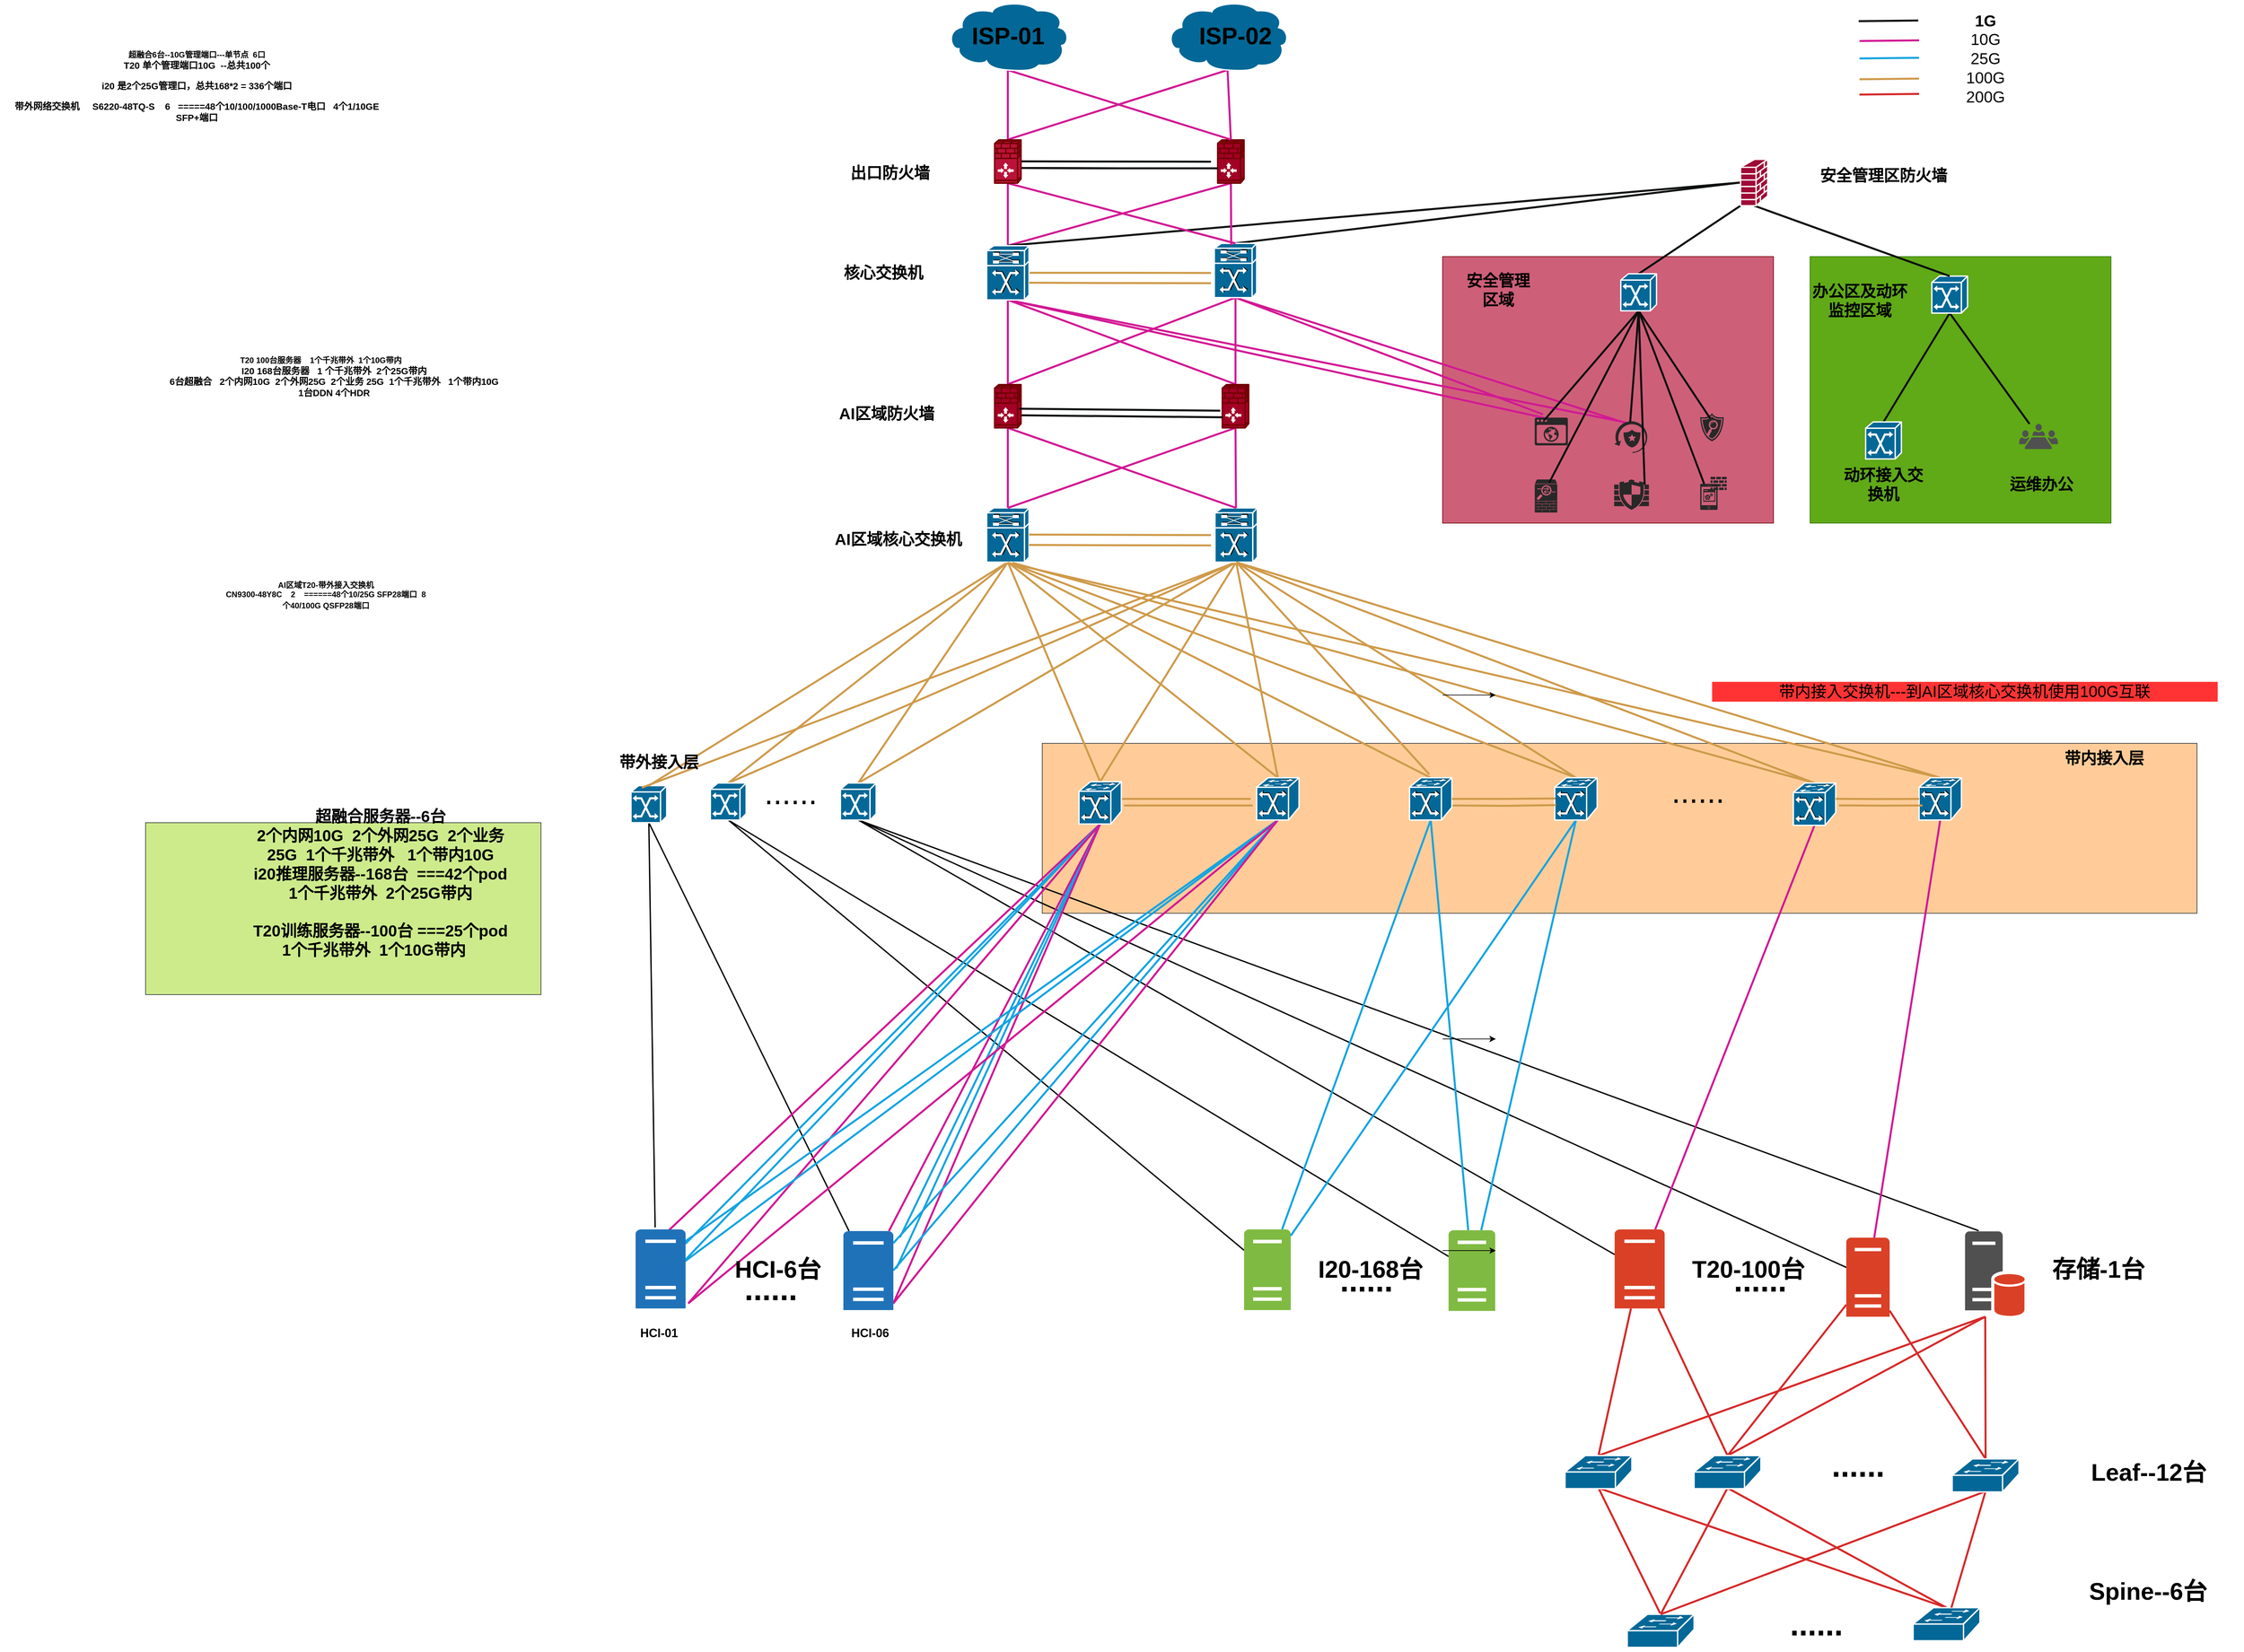 <mxfile version="21.3.8" type="github">
  <diagram name="第 1 页" id="-MxqXaStnTwVK_l81B4G">
    <mxGraphModel dx="7071" dy="1998" grid="1" gridSize="10" guides="1" tooltips="1" connect="1" arrows="1" fold="1" page="1" pageScale="1" pageWidth="3300" pageHeight="4681" math="0" shadow="0">
      <root>
        <mxCell id="0" />
        <mxCell id="1" parent="0" />
        <mxCell id="wKe2ho-jKCfV5Uq98QJo-289" value="" style="rounded=0;whiteSpace=wrap;html=1;fillColor=#60a917;fontColor=#ffffff;strokeColor=#2D7600;" parent="1" vertex="1">
          <mxGeometry x="1825.25" y="407" width="454.75" height="403" as="geometry" />
        </mxCell>
        <mxCell id="wKe2ho-jKCfV5Uq98QJo-286" value="" style="rounded=0;whiteSpace=wrap;html=1;fillColor=#ce5f79;fontColor=#ffffff;strokeColor=#6F0000;" parent="1" vertex="1">
          <mxGeometry x="1270" y="407" width="500" height="403" as="geometry" />
        </mxCell>
        <mxCell id="wKe2ho-jKCfV5Uq98QJo-256" value="" style="rounded=0;whiteSpace=wrap;html=1;fillColor=#ffcc99;strokeColor=#36393d;" parent="1" vertex="1">
          <mxGeometry x="665" y="1143" width="1745" height="257" as="geometry" />
        </mxCell>
        <mxCell id="wKe2ho-jKCfV5Uq98QJo-252" value="" style="rounded=0;whiteSpace=wrap;html=1;fillColor=#cdeb8b;strokeColor=#36393d;" parent="1" vertex="1">
          <mxGeometry x="-690" y="1263" width="597.5" height="260" as="geometry" />
        </mxCell>
        <mxCell id="wKe2ho-jKCfV5Uq98QJo-214" style="edgeStyle=orthogonalEdgeStyle;rounded=0;orthogonalLoop=1;jettySize=auto;html=1;exitX=0.5;exitY=0;exitDx=0;exitDy=0;exitPerimeter=0;entryX=0.5;entryY=1;entryDx=0;entryDy=0;entryPerimeter=0;endArrow=none;endFill=0;strokeColor=#d21994;strokeWidth=3;startArrow=none;startFill=0;fillColor=#e6d0de;gradientColor=#d5739d;" parent="1" source="wKe2ho-jKCfV5Uq98QJo-5" target="wKe2ho-jKCfV5Uq98QJo-14" edge="1">
          <mxGeometry relative="1" as="geometry" />
        </mxCell>
        <mxCell id="wKe2ho-jKCfV5Uq98QJo-215" style="rounded=0;orthogonalLoop=1;jettySize=auto;html=1;exitX=0.5;exitY=0;exitDx=0;exitDy=0;exitPerimeter=0;entryX=0.5;entryY=1;entryDx=0;entryDy=0;entryPerimeter=0;endArrow=none;endFill=0;strokeColor=#d21994;strokeWidth=3;startArrow=none;startFill=0;fillColor=#e6d0de;gradientColor=#d5739d;" parent="1" source="wKe2ho-jKCfV5Uq98QJo-5" target="wKe2ho-jKCfV5Uq98QJo-16" edge="1">
          <mxGeometry relative="1" as="geometry" />
        </mxCell>
        <mxCell id="wKe2ho-jKCfV5Uq98QJo-218" style="edgeStyle=orthogonalEdgeStyle;rounded=0;orthogonalLoop=1;jettySize=auto;html=1;exitX=1;exitY=0.5;exitDx=0;exitDy=0;exitPerimeter=0;endArrow=none;strokeColor=#cf9a4a;strokeWidth=3;endFill=0;startArrow=none;startFill=0;fillColor=#f0a30a;" parent="1" source="wKe2ho-jKCfV5Uq98QJo-5" edge="1">
          <mxGeometry relative="1" as="geometry">
            <mxPoint x="920" y="431.765" as="targetPoint" />
          </mxGeometry>
        </mxCell>
        <mxCell id="wKe2ho-jKCfV5Uq98QJo-221" style="edgeStyle=orthogonalEdgeStyle;rounded=0;orthogonalLoop=1;jettySize=auto;html=1;exitX=0.5;exitY=1;exitDx=0;exitDy=0;exitPerimeter=0;entryX=0.5;entryY=0;entryDx=0;entryDy=0;entryPerimeter=0;endArrow=none;strokeColor=#d21994;strokeWidth=3;endFill=0;startArrow=none;startFill=0;fillColor=#e6d0de;gradientColor=#d5739d;" parent="1" source="wKe2ho-jKCfV5Uq98QJo-5" target="wKe2ho-jKCfV5Uq98QJo-17" edge="1">
          <mxGeometry relative="1" as="geometry" />
        </mxCell>
        <mxCell id="wKe2ho-jKCfV5Uq98QJo-224" style="rounded=0;orthogonalLoop=1;jettySize=auto;html=1;exitX=0.5;exitY=1;exitDx=0;exitDy=0;exitPerimeter=0;entryX=0.5;entryY=0;entryDx=0;entryDy=0;entryPerimeter=0;endArrow=none;strokeColor=#d21994;strokeWidth=3;endFill=0;startArrow=none;startFill=0;fillColor=#e6d0de;gradientColor=#d5739d;" parent="1" source="wKe2ho-jKCfV5Uq98QJo-5" target="wKe2ho-jKCfV5Uq98QJo-18" edge="1">
          <mxGeometry relative="1" as="geometry" />
        </mxCell>
        <mxCell id="wKe2ho-jKCfV5Uq98QJo-264" style="rounded=0;orthogonalLoop=1;jettySize=auto;html=1;exitX=0.5;exitY=0;exitDx=0;exitDy=0;exitPerimeter=0;entryX=0;entryY=0.5;entryDx=0;entryDy=0;entryPerimeter=0;endArrow=none;strokeColor=#0e1010;strokeWidth=3;endFill=0;startArrow=none;startFill=0;fillColor=#1ba1e2;" parent="1" source="wKe2ho-jKCfV5Uq98QJo-5" target="wKe2ho-jKCfV5Uq98QJo-64" edge="1">
          <mxGeometry relative="1" as="geometry" />
        </mxCell>
        <mxCell id="wKe2ho-jKCfV5Uq98QJo-270" style="rounded=0;orthogonalLoop=1;jettySize=auto;html=1;exitX=0.5;exitY=1;exitDx=0;exitDy=0;exitPerimeter=0;entryX=0.329;entryY=0.021;entryDx=0;entryDy=0;entryPerimeter=0;endArrow=none;strokeColor=#d21994;strokeWidth=3;endFill=0;startArrow=none;startFill=0;fillColor=#e6d0de;gradientColor=#d5739d;" parent="1" source="wKe2ho-jKCfV5Uq98QJo-5" target="wKe2ho-jKCfV5Uq98QJo-34" edge="1">
          <mxGeometry relative="1" as="geometry" />
        </mxCell>
        <mxCell id="wKe2ho-jKCfV5Uq98QJo-272" style="rounded=0;orthogonalLoop=1;jettySize=auto;html=1;exitX=0.5;exitY=1;exitDx=0;exitDy=0;exitPerimeter=0;entryX=0.351;entryY=0.038;entryDx=0;entryDy=0;entryPerimeter=0;endArrow=none;strokeColor=#d21994;strokeWidth=3;endFill=0;startArrow=none;startFill=0;fillColor=#e6d0de;gradientColor=#d5739d;" parent="1" source="wKe2ho-jKCfV5Uq98QJo-5" target="wKe2ho-jKCfV5Uq98QJo-36" edge="1">
          <mxGeometry relative="1" as="geometry" />
        </mxCell>
        <mxCell id="wKe2ho-jKCfV5Uq98QJo-5" value="" style="shape=mxgraph.cisco.routers.atm_tag_switch_router;sketch=0;html=1;pointerEvents=1;dashed=0;fillColor=#036897;strokeColor=#ffffff;strokeWidth=2;verticalLabelPosition=bottom;verticalAlign=top;align=center;outlineConnect=0;" parent="1" vertex="1">
          <mxGeometry x="581" y="390.5" width="64" height="82" as="geometry" />
        </mxCell>
        <mxCell id="wKe2ho-jKCfV5Uq98QJo-222" style="edgeStyle=orthogonalEdgeStyle;rounded=0;orthogonalLoop=1;jettySize=auto;html=1;exitX=0.5;exitY=1;exitDx=0;exitDy=0;exitPerimeter=0;entryX=0.5;entryY=0;entryDx=0;entryDy=0;entryPerimeter=0;endArrow=none;strokeColor=#d21994;strokeWidth=3;endFill=0;startArrow=none;startFill=0;fillColor=#e6d0de;gradientColor=#d5739d;" parent="1" source="wKe2ho-jKCfV5Uq98QJo-6" target="wKe2ho-jKCfV5Uq98QJo-18" edge="1">
          <mxGeometry relative="1" as="geometry" />
        </mxCell>
        <mxCell id="wKe2ho-jKCfV5Uq98QJo-223" style="rounded=0;orthogonalLoop=1;jettySize=auto;html=1;exitX=0.5;exitY=1;exitDx=0;exitDy=0;exitPerimeter=0;entryX=0.5;entryY=0;entryDx=0;entryDy=0;entryPerimeter=0;endArrow=none;strokeColor=#d21994;strokeWidth=3;endFill=0;startArrow=none;startFill=0;fillColor=#e6d0de;gradientColor=#d5739d;" parent="1" source="wKe2ho-jKCfV5Uq98QJo-6" target="wKe2ho-jKCfV5Uq98QJo-17" edge="1">
          <mxGeometry relative="1" as="geometry" />
        </mxCell>
        <mxCell id="wKe2ho-jKCfV5Uq98QJo-265" style="rounded=0;orthogonalLoop=1;jettySize=auto;html=1;exitX=0.5;exitY=0;exitDx=0;exitDy=0;exitPerimeter=0;endArrow=none;strokeColor=#0e1010;strokeWidth=3;endFill=0;startArrow=none;startFill=0;fillColor=#1ba1e2;entryX=0;entryY=0.5;entryDx=0;entryDy=0;entryPerimeter=0;" parent="1" source="wKe2ho-jKCfV5Uq98QJo-6" target="wKe2ho-jKCfV5Uq98QJo-64" edge="1">
          <mxGeometry relative="1" as="geometry">
            <mxPoint x="1280" y="260" as="targetPoint" />
          </mxGeometry>
        </mxCell>
        <mxCell id="wKe2ho-jKCfV5Uq98QJo-271" style="rounded=0;orthogonalLoop=1;jettySize=auto;html=1;exitX=0.5;exitY=1;exitDx=0;exitDy=0;exitPerimeter=0;endArrow=none;strokeColor=#d21994;strokeWidth=3;endFill=0;startArrow=none;startFill=0;fillColor=#e6d0de;gradientColor=#d5739d;entryX=0.25;entryY=-0.116;entryDx=0;entryDy=0;entryPerimeter=0;" parent="1" source="wKe2ho-jKCfV5Uq98QJo-6" edge="1" target="wKe2ho-jKCfV5Uq98QJo-34">
          <mxGeometry relative="1" as="geometry">
            <mxPoint x="1150" y="630" as="targetPoint" />
          </mxGeometry>
        </mxCell>
        <mxCell id="wKe2ho-jKCfV5Uq98QJo-274" style="rounded=0;orthogonalLoop=1;jettySize=auto;html=1;exitX=0.5;exitY=1;exitDx=0;exitDy=0;exitPerimeter=0;entryX=0.351;entryY=0.058;entryDx=0;entryDy=0;entryPerimeter=0;endArrow=none;strokeColor=#d21994;strokeWidth=3;endFill=0;startArrow=none;startFill=0;fillColor=#e6d0de;gradientColor=#d5739d;" parent="1" source="wKe2ho-jKCfV5Uq98QJo-6" target="wKe2ho-jKCfV5Uq98QJo-36" edge="1">
          <mxGeometry relative="1" as="geometry" />
        </mxCell>
        <mxCell id="wKe2ho-jKCfV5Uq98QJo-6" value="" style="shape=mxgraph.cisco.routers.atm_tag_switch_router;sketch=0;html=1;pointerEvents=1;dashed=0;fillColor=#036897;strokeColor=#ffffff;strokeWidth=2;verticalLabelPosition=bottom;verticalAlign=top;align=center;outlineConnect=0;" parent="1" vertex="1">
          <mxGeometry x="925" y="387" width="64" height="82" as="geometry" />
        </mxCell>
        <mxCell id="wKe2ho-jKCfV5Uq98QJo-124" style="orthogonalLoop=1;jettySize=auto;html=1;exitX=0.5;exitY=1;exitDx=0;exitDy=0;exitPerimeter=0;strokeWidth=2;strokeColor=default;rounded=0;endArrow=none;endFill=0;startArrow=none;startFill=0;fillColor=#1ba1e2;" parent="1" source="wKe2ho-jKCfV5Uq98QJo-11" edge="1">
          <mxGeometry relative="1" as="geometry">
            <mxPoint x="80" y="1875" as="targetPoint" />
          </mxGeometry>
        </mxCell>
        <mxCell id="wKe2ho-jKCfV5Uq98QJo-135" style="rounded=0;orthogonalLoop=1;jettySize=auto;html=1;exitX=0.5;exitY=1;exitDx=0;exitDy=0;exitPerimeter=0;endArrow=none;strokeColor=default;strokeWidth=2;endFill=0;startArrow=none;startFill=0;fillColor=#1ba1e2;" parent="1" source="wKe2ho-jKCfV5Uq98QJo-11" target="wKe2ho-jKCfV5Uq98QJo-181" edge="1">
          <mxGeometry relative="1" as="geometry">
            <mxPoint x="382.031" y="1870" as="targetPoint" />
          </mxGeometry>
        </mxCell>
        <mxCell id="wKe2ho-jKCfV5Uq98QJo-136" style="rounded=0;orthogonalLoop=1;jettySize=auto;html=1;exitX=0.5;exitY=1;exitDx=0;exitDy=0;exitPerimeter=0;endArrow=none;strokeColor=default;strokeWidth=2;endFill=0;startArrow=none;startFill=0;fillColor=#1ba1e2;" parent="1" source="wKe2ho-jKCfV5Uq98QJo-103" target="wKe2ho-jKCfV5Uq98QJo-82" edge="1">
          <mxGeometry relative="1" as="geometry" />
        </mxCell>
        <mxCell id="wKe2ho-jKCfV5Uq98QJo-138" style="rounded=0;orthogonalLoop=1;jettySize=auto;html=1;exitX=0.5;exitY=1;exitDx=0;exitDy=0;exitPerimeter=0;endArrow=none;strokeColor=default;strokeWidth=2;endFill=0;startArrow=none;startFill=0;fillColor=#1ba1e2;" parent="1" source="wKe2ho-jKCfV5Uq98QJo-103" target="wKe2ho-jKCfV5Uq98QJo-187" edge="1">
          <mxGeometry relative="1" as="geometry">
            <mxPoint x="1202.5" y="1897.976" as="targetPoint" />
          </mxGeometry>
        </mxCell>
        <mxCell id="wKe2ho-jKCfV5Uq98QJo-11" value="" style="shape=mxgraph.cisco.switches.atm_switch;sketch=0;html=1;pointerEvents=1;dashed=0;fillColor=#036897;strokeColor=#ffffff;strokeWidth=2;verticalLabelPosition=bottom;verticalAlign=top;align=center;outlineConnect=0;" parent="1" vertex="1">
          <mxGeometry x="43.5" y="1207" width="54" height="56" as="geometry" />
        </mxCell>
        <mxCell id="wKe2ho-jKCfV5Uq98QJo-237" style="rounded=0;orthogonalLoop=1;jettySize=auto;html=1;exitX=0.5;exitY=1;exitDx=0;exitDy=0;exitPerimeter=0;entryX=0.5;entryY=0;entryDx=0;entryDy=0;entryPerimeter=0;endArrow=none;strokeColor=#cf9a4a;strokeWidth=3;endFill=0;startArrow=none;startFill=0;fillColor=#f0a30a;" parent="1" source="wKe2ho-jKCfV5Uq98QJo-12" target="wKe2ho-jKCfV5Uq98QJo-111" edge="1">
          <mxGeometry relative="1" as="geometry" />
        </mxCell>
        <mxCell id="wKe2ho-jKCfV5Uq98QJo-239" style="rounded=0;orthogonalLoop=1;jettySize=auto;html=1;exitX=0.5;exitY=1;exitDx=0;exitDy=0;exitPerimeter=0;entryX=0.5;entryY=0;entryDx=0;entryDy=0;entryPerimeter=0;endArrow=none;strokeColor=#cf9a4a;strokeWidth=3;endFill=0;startArrow=none;startFill=0;fillColor=#f0a30a;" parent="1" source="wKe2ho-jKCfV5Uq98QJo-12" target="wKe2ho-jKCfV5Uq98QJo-112" edge="1">
          <mxGeometry relative="1" as="geometry" />
        </mxCell>
        <mxCell id="wKe2ho-jKCfV5Uq98QJo-242" style="rounded=0;orthogonalLoop=1;jettySize=auto;html=1;exitX=0.5;exitY=1;exitDx=0;exitDy=0;exitPerimeter=0;entryX=0.5;entryY=0;entryDx=0;entryDy=0;entryPerimeter=0;endArrow=none;strokeColor=#cf9a4a;strokeWidth=3;endFill=0;startArrow=none;startFill=0;fillColor=#f0a30a;" parent="1" source="wKe2ho-jKCfV5Uq98QJo-12" target="wKe2ho-jKCfV5Uq98QJo-114" edge="1">
          <mxGeometry relative="1" as="geometry" />
        </mxCell>
        <mxCell id="EL74EHs4Zw_TfuXznDvg-29" style="rounded=0;orthogonalLoop=1;jettySize=auto;html=1;exitX=0.5;exitY=1;exitDx=0;exitDy=0;exitPerimeter=0;entryX=0.5;entryY=0;entryDx=0;entryDy=0;entryPerimeter=0;endArrow=none;strokeColor=#cf9a4a;strokeWidth=3;endFill=0;startArrow=none;startFill=0;fillColor=#f0a30a;" edge="1" parent="1" source="wKe2ho-jKCfV5Uq98QJo-12" target="wKe2ho-jKCfV5Uq98QJo-11">
          <mxGeometry relative="1" as="geometry" />
        </mxCell>
        <mxCell id="EL74EHs4Zw_TfuXznDvg-31" style="rounded=0;orthogonalLoop=1;jettySize=auto;html=1;exitX=0.5;exitY=1;exitDx=0;exitDy=0;exitPerimeter=0;entryX=0.5;entryY=0;entryDx=0;entryDy=0;entryPerimeter=0;endArrow=none;strokeColor=#cf9a4a;strokeWidth=3;endFill=0;startArrow=none;startFill=0;fillColor=#f0a30a;" edge="1" parent="1" source="wKe2ho-jKCfV5Uq98QJo-12" target="wKe2ho-jKCfV5Uq98QJo-103">
          <mxGeometry relative="1" as="geometry" />
        </mxCell>
        <mxCell id="EL74EHs4Zw_TfuXznDvg-33" style="rounded=0;orthogonalLoop=1;jettySize=auto;html=1;exitX=0.5;exitY=1;exitDx=0;exitDy=0;exitPerimeter=0;entryX=0.5;entryY=0;entryDx=0;entryDy=0;entryPerimeter=0;endArrow=none;strokeColor=#cf9a4a;strokeWidth=3;endFill=0;startArrow=none;startFill=0;fillColor=#f0a30a;" edge="1" parent="1" source="wKe2ho-jKCfV5Uq98QJo-12" target="wKe2ho-jKCfV5Uq98QJo-24">
          <mxGeometry relative="1" as="geometry" />
        </mxCell>
        <mxCell id="wKe2ho-jKCfV5Uq98QJo-12" value="" style="shape=mxgraph.cisco.routers.atm_tag_switch_router;sketch=0;html=1;pointerEvents=1;dashed=0;fillColor=#036897;strokeColor=#ffffff;strokeWidth=2;verticalLabelPosition=bottom;verticalAlign=top;align=center;outlineConnect=0;" parent="1" vertex="1">
          <mxGeometry x="581" y="787" width="64" height="82" as="geometry" />
        </mxCell>
        <mxCell id="wKe2ho-jKCfV5Uq98QJo-236" style="rounded=0;orthogonalLoop=1;jettySize=auto;html=1;exitX=0.5;exitY=1;exitDx=0;exitDy=0;exitPerimeter=0;entryX=0.5;entryY=0;entryDx=0;entryDy=0;entryPerimeter=0;endArrow=none;strokeColor=#cf9a4a;strokeWidth=3;endFill=0;startArrow=none;startFill=0;fillColor=#f0a30a;" parent="1" source="wKe2ho-jKCfV5Uq98QJo-13" target="wKe2ho-jKCfV5Uq98QJo-49" edge="1">
          <mxGeometry relative="1" as="geometry" />
        </mxCell>
        <mxCell id="wKe2ho-jKCfV5Uq98QJo-238" style="rounded=0;orthogonalLoop=1;jettySize=auto;html=1;exitX=0.5;exitY=1;exitDx=0;exitDy=0;exitPerimeter=0;entryX=0.5;entryY=0;entryDx=0;entryDy=0;entryPerimeter=0;endArrow=none;strokeColor=#cf9a4a;strokeWidth=3;endFill=0;startArrow=none;startFill=0;fillColor=#f0a30a;" parent="1" source="wKe2ho-jKCfV5Uq98QJo-13" target="wKe2ho-jKCfV5Uq98QJo-111" edge="1">
          <mxGeometry relative="1" as="geometry" />
        </mxCell>
        <mxCell id="wKe2ho-jKCfV5Uq98QJo-240" style="rounded=0;orthogonalLoop=1;jettySize=auto;html=1;exitX=0.5;exitY=1;exitDx=0;exitDy=0;exitPerimeter=0;endArrow=none;strokeColor=#cf9a4a;strokeWidth=3;endFill=0;startArrow=none;startFill=0;fillColor=#f0a30a;" parent="1" source="wKe2ho-jKCfV5Uq98QJo-13" edge="1">
          <mxGeometry relative="1" as="geometry">
            <mxPoint x="1250" y="1190" as="targetPoint" />
          </mxGeometry>
        </mxCell>
        <mxCell id="wKe2ho-jKCfV5Uq98QJo-241" style="rounded=0;orthogonalLoop=1;jettySize=auto;html=1;exitX=0.5;exitY=1;exitDx=0;exitDy=0;exitPerimeter=0;entryX=0.5;entryY=0;entryDx=0;entryDy=0;entryPerimeter=0;endArrow=none;strokeColor=#cf9a4a;strokeWidth=3;endFill=0;startArrow=none;startFill=0;fillColor=#f0a30a;" parent="1" source="wKe2ho-jKCfV5Uq98QJo-13" target="wKe2ho-jKCfV5Uq98QJo-114" edge="1">
          <mxGeometry relative="1" as="geometry" />
        </mxCell>
        <mxCell id="EL74EHs4Zw_TfuXznDvg-30" style="rounded=0;orthogonalLoop=1;jettySize=auto;html=1;exitX=0.5;exitY=1;exitDx=0;exitDy=0;exitPerimeter=0;endArrow=none;strokeColor=#cf9a4a;strokeWidth=3;endFill=0;startArrow=none;startFill=0;fillColor=#f0a30a;" edge="1" parent="1" source="wKe2ho-jKCfV5Uq98QJo-13">
          <mxGeometry relative="1" as="geometry">
            <mxPoint x="60" y="1210" as="targetPoint" />
          </mxGeometry>
        </mxCell>
        <mxCell id="EL74EHs4Zw_TfuXznDvg-32" style="rounded=0;orthogonalLoop=1;jettySize=auto;html=1;exitX=0.5;exitY=1;exitDx=0;exitDy=0;exitPerimeter=0;entryX=0.5;entryY=0;entryDx=0;entryDy=0;entryPerimeter=0;endArrow=none;strokeColor=#cf9a4a;strokeWidth=3;endFill=0;startArrow=none;startFill=0;fillColor=#f0a30a;" edge="1" parent="1" source="wKe2ho-jKCfV5Uq98QJo-13" target="wKe2ho-jKCfV5Uq98QJo-103">
          <mxGeometry relative="1" as="geometry" />
        </mxCell>
        <mxCell id="EL74EHs4Zw_TfuXznDvg-34" style="rounded=0;orthogonalLoop=1;jettySize=auto;html=1;exitX=0.5;exitY=1;exitDx=0;exitDy=0;exitPerimeter=0;entryX=0.5;entryY=0;entryDx=0;entryDy=0;entryPerimeter=0;endArrow=none;strokeColor=#cf9a4a;strokeWidth=3;endFill=0;startArrow=none;startFill=0;fillColor=#f0a30a;" edge="1" parent="1" source="wKe2ho-jKCfV5Uq98QJo-13" target="wKe2ho-jKCfV5Uq98QJo-24">
          <mxGeometry relative="1" as="geometry" />
        </mxCell>
        <mxCell id="wKe2ho-jKCfV5Uq98QJo-13" value="" style="shape=mxgraph.cisco.routers.atm_tag_switch_router;sketch=0;html=1;pointerEvents=1;dashed=0;fillColor=#036897;strokeColor=#ffffff;strokeWidth=2;verticalLabelPosition=bottom;verticalAlign=top;align=center;outlineConnect=0;" parent="1" vertex="1">
          <mxGeometry x="926" y="787" width="64" height="82" as="geometry" />
        </mxCell>
        <mxCell id="wKe2ho-jKCfV5Uq98QJo-209" style="edgeStyle=orthogonalEdgeStyle;rounded=0;orthogonalLoop=1;jettySize=auto;html=1;exitX=0.5;exitY=0;exitDx=0;exitDy=0;exitPerimeter=0;entryX=0.5;entryY=0.99;entryDx=0;entryDy=0;entryPerimeter=0;endArrow=none;strokeColor=#d21994;strokeWidth=3;endFill=0;startArrow=none;startFill=0;fillColor=#e6d0de;gradientColor=#d5739d;" parent="1" source="wKe2ho-jKCfV5Uq98QJo-14" target="wKe2ho-jKCfV5Uq98QJo-21" edge="1">
          <mxGeometry relative="1" as="geometry" />
        </mxCell>
        <mxCell id="wKe2ho-jKCfV5Uq98QJo-210" style="rounded=0;orthogonalLoop=1;jettySize=auto;html=1;exitX=0.5;exitY=0;exitDx=0;exitDy=0;exitPerimeter=0;entryX=0.5;entryY=0.99;entryDx=0;entryDy=0;entryPerimeter=0;endArrow=none;strokeColor=#d21994;strokeWidth=3;endFill=0;startArrow=none;startFill=0;fillColor=#e6d0de;gradientColor=#d5739d;" parent="1" source="wKe2ho-jKCfV5Uq98QJo-14" target="wKe2ho-jKCfV5Uq98QJo-22" edge="1">
          <mxGeometry relative="1" as="geometry" />
        </mxCell>
        <mxCell id="wKe2ho-jKCfV5Uq98QJo-213" style="rounded=0;orthogonalLoop=1;jettySize=auto;html=1;exitX=1;exitY=0.5;exitDx=0;exitDy=0;exitPerimeter=0;endArrow=none;endFill=0;strokeColor=#0e1010;strokeWidth=3;startArrow=none;startFill=0;fillColor=#1ba1e2;" parent="1" source="wKe2ho-jKCfV5Uq98QJo-14" edge="1">
          <mxGeometry relative="1" as="geometry">
            <mxPoint x="920" y="263.529" as="targetPoint" />
          </mxGeometry>
        </mxCell>
        <mxCell id="wKe2ho-jKCfV5Uq98QJo-216" style="rounded=0;orthogonalLoop=1;jettySize=auto;html=1;exitX=0.5;exitY=1;exitDx=0;exitDy=0;exitPerimeter=0;entryX=0.5;entryY=0;entryDx=0;entryDy=0;entryPerimeter=0;endArrow=none;strokeColor=#d21994;strokeWidth=3;endFill=0;startArrow=none;startFill=0;fillColor=#e6d0de;gradientColor=#d5739d;" parent="1" source="wKe2ho-jKCfV5Uq98QJo-14" target="wKe2ho-jKCfV5Uq98QJo-6" edge="1">
          <mxGeometry relative="1" as="geometry" />
        </mxCell>
        <mxCell id="wKe2ho-jKCfV5Uq98QJo-14" value="" style="shape=mxgraph.cisco.security.ios_firewall;sketch=0;html=1;pointerEvents=1;dashed=0;fillColor=#ba1239;strokeColor=#6F0000;strokeWidth=2;verticalLabelPosition=bottom;verticalAlign=top;align=center;outlineConnect=0;fontColor=#ffffff;" parent="1" vertex="1">
          <mxGeometry x="593" y="230" width="40" height="66" as="geometry" />
        </mxCell>
        <mxCell id="wKe2ho-jKCfV5Uq98QJo-211" style="rounded=0;orthogonalLoop=1;jettySize=auto;html=1;exitX=0.5;exitY=0;exitDx=0;exitDy=0;exitPerimeter=0;entryX=0.5;entryY=0.99;entryDx=0;entryDy=0;entryPerimeter=0;endArrow=none;strokeColor=#d21994;strokeWidth=3;endFill=0;startArrow=none;startFill=0;fillColor=#e6d0de;gradientColor=#d5739d;" parent="1" source="wKe2ho-jKCfV5Uq98QJo-16" target="wKe2ho-jKCfV5Uq98QJo-22" edge="1">
          <mxGeometry relative="1" as="geometry" />
        </mxCell>
        <mxCell id="wKe2ho-jKCfV5Uq98QJo-217" style="rounded=0;orthogonalLoop=1;jettySize=auto;html=1;exitX=0.5;exitY=1;exitDx=0;exitDy=0;exitPerimeter=0;endArrow=none;strokeColor=#d21994;strokeWidth=3;endFill=0;startArrow=none;startFill=0;fillColor=#e6d0de;gradientColor=#d5739d;" parent="1" source="wKe2ho-jKCfV5Uq98QJo-16" edge="1">
          <mxGeometry relative="1" as="geometry">
            <mxPoint x="950.588" y="390" as="targetPoint" />
          </mxGeometry>
        </mxCell>
        <mxCell id="wKe2ho-jKCfV5Uq98QJo-16" value="" style="shape=mxgraph.cisco.security.ios_firewall;sketch=0;html=1;pointerEvents=1;dashed=0;fillColor=#a20025;strokeColor=#6F0000;strokeWidth=2;verticalLabelPosition=bottom;verticalAlign=top;align=center;outlineConnect=0;fontColor=#ffffff;" parent="1" vertex="1">
          <mxGeometry x="930" y="230" width="40" height="66" as="geometry" />
        </mxCell>
        <mxCell id="wKe2ho-jKCfV5Uq98QJo-220" style="edgeStyle=orthogonalEdgeStyle;rounded=0;orthogonalLoop=1;jettySize=auto;html=1;exitX=0.5;exitY=1;exitDx=0;exitDy=0;exitPerimeter=0;entryX=0.5;entryY=0;entryDx=0;entryDy=0;entryPerimeter=0;endArrow=none;strokeColor=#d21994;strokeWidth=3;endFill=0;startArrow=none;startFill=0;fillColor=#e6d0de;gradientColor=#d5739d;" parent="1" source="wKe2ho-jKCfV5Uq98QJo-17" target="wKe2ho-jKCfV5Uq98QJo-12" edge="1">
          <mxGeometry relative="1" as="geometry" />
        </mxCell>
        <mxCell id="wKe2ho-jKCfV5Uq98QJo-226" style="rounded=0;orthogonalLoop=1;jettySize=auto;html=1;exitX=0.5;exitY=1;exitDx=0;exitDy=0;exitPerimeter=0;entryX=0.5;entryY=0;entryDx=0;entryDy=0;entryPerimeter=0;endArrow=none;strokeColor=#d21994;strokeWidth=3;endFill=0;startArrow=none;startFill=0;fillColor=#e6d0de;gradientColor=#d5739d;" parent="1" source="wKe2ho-jKCfV5Uq98QJo-17" target="wKe2ho-jKCfV5Uq98QJo-13" edge="1">
          <mxGeometry relative="1" as="geometry" />
        </mxCell>
        <mxCell id="wKe2ho-jKCfV5Uq98QJo-17" value="" style="shape=mxgraph.cisco.security.ios_firewall;sketch=0;html=1;pointerEvents=1;dashed=0;fillColor=#a20025;strokeColor=#6F0000;strokeWidth=2;verticalLabelPosition=bottom;verticalAlign=top;align=center;outlineConnect=0;fontColor=#ffffff;" parent="1" vertex="1">
          <mxGeometry x="593" y="600" width="40" height="66" as="geometry" />
        </mxCell>
        <mxCell id="wKe2ho-jKCfV5Uq98QJo-225" style="rounded=0;orthogonalLoop=1;jettySize=auto;html=1;exitX=0.5;exitY=1;exitDx=0;exitDy=0;exitPerimeter=0;endArrow=none;strokeColor=#d21994;strokeWidth=3;endFill=0;startArrow=none;startFill=0;fillColor=#e6d0de;gradientColor=#d5739d;" parent="1" source="wKe2ho-jKCfV5Uq98QJo-18" target="wKe2ho-jKCfV5Uq98QJo-13" edge="1">
          <mxGeometry relative="1" as="geometry" />
        </mxCell>
        <mxCell id="wKe2ho-jKCfV5Uq98QJo-227" style="rounded=0;orthogonalLoop=1;jettySize=auto;html=1;exitX=0.5;exitY=1;exitDx=0;exitDy=0;exitPerimeter=0;entryX=0.5;entryY=0;entryDx=0;entryDy=0;entryPerimeter=0;endArrow=none;strokeColor=#d21994;strokeWidth=3;endFill=0;startArrow=none;startFill=0;fillColor=#e6d0de;gradientColor=#d5739d;" parent="1" source="wKe2ho-jKCfV5Uq98QJo-18" target="wKe2ho-jKCfV5Uq98QJo-12" edge="1">
          <mxGeometry relative="1" as="geometry" />
        </mxCell>
        <mxCell id="wKe2ho-jKCfV5Uq98QJo-18" value="" style="shape=mxgraph.cisco.security.ios_firewall;sketch=0;html=1;pointerEvents=1;dashed=0;fillColor=#a20025;strokeColor=#6F0000;strokeWidth=2;verticalLabelPosition=bottom;verticalAlign=top;align=center;outlineConnect=0;fontColor=#ffffff;" parent="1" vertex="1">
          <mxGeometry x="937" y="600" width="40" height="66" as="geometry" />
        </mxCell>
        <mxCell id="wKe2ho-jKCfV5Uq98QJo-212" style="rounded=0;orthogonalLoop=1;jettySize=auto;html=1;exitX=0.5;exitY=0.99;exitDx=0;exitDy=0;exitPerimeter=0;entryX=0.5;entryY=0;entryDx=0;entryDy=0;entryPerimeter=0;endArrow=none;strokeColor=#d21994;strokeWidth=3;endFill=0;startArrow=none;startFill=0;fillColor=#e6d0de;gradientColor=#d5739d;" parent="1" source="wKe2ho-jKCfV5Uq98QJo-21" target="wKe2ho-jKCfV5Uq98QJo-16" edge="1">
          <mxGeometry relative="1" as="geometry" />
        </mxCell>
        <mxCell id="wKe2ho-jKCfV5Uq98QJo-21" value="" style="shape=mxgraph.cisco.storage.cloud;sketch=0;html=1;pointerEvents=1;dashed=0;fillColor=#036897;strokeColor=#ffffff;strokeWidth=2;verticalLabelPosition=bottom;verticalAlign=top;align=center;outlineConnect=0;" parent="1" vertex="1">
          <mxGeometry x="520" y="20" width="186" height="106" as="geometry" />
        </mxCell>
        <mxCell id="wKe2ho-jKCfV5Uq98QJo-22" value="" style="shape=mxgraph.cisco.storage.cloud;sketch=0;html=1;pointerEvents=1;dashed=0;fillColor=#036897;strokeColor=#ffffff;strokeWidth=2;verticalLabelPosition=bottom;verticalAlign=top;align=center;outlineConnect=0;" parent="1" vertex="1">
          <mxGeometry x="852" y="20" width="186" height="106" as="geometry" />
        </mxCell>
        <mxCell id="wKe2ho-jKCfV5Uq98QJo-139" style="rounded=0;orthogonalLoop=1;jettySize=auto;html=1;endArrow=none;endFill=0;strokeWidth=2;exitX=0.5;exitY=1;exitDx=0;exitDy=0;exitPerimeter=0;" parent="1" source="wKe2ho-jKCfV5Uq98QJo-24" target="wKe2ho-jKCfV5Uq98QJo-81" edge="1">
          <mxGeometry relative="1" as="geometry">
            <mxPoint x="380" y="1260" as="sourcePoint" />
          </mxGeometry>
        </mxCell>
        <mxCell id="wKe2ho-jKCfV5Uq98QJo-142" style="rounded=0;orthogonalLoop=1;jettySize=auto;html=1;exitX=0.5;exitY=1;exitDx=0;exitDy=0;exitPerimeter=0;endArrow=none;endFill=0;strokeWidth=2;" parent="1" source="wKe2ho-jKCfV5Uq98QJo-24" target="wKe2ho-jKCfV5Uq98QJo-95" edge="1">
          <mxGeometry relative="1" as="geometry" />
        </mxCell>
        <mxCell id="wKe2ho-jKCfV5Uq98QJo-196" style="rounded=0;orthogonalLoop=1;jettySize=auto;html=1;exitX=0.5;exitY=1;exitDx=0;exitDy=0;exitPerimeter=0;endArrow=none;endFill=0;strokeWidth=2;" parent="1" source="wKe2ho-jKCfV5Uq98QJo-24" edge="1">
          <mxGeometry relative="1" as="geometry">
            <mxPoint x="2080" y="1880" as="targetPoint" />
          </mxGeometry>
        </mxCell>
        <mxCell id="wKe2ho-jKCfV5Uq98QJo-24" value="" style="shape=mxgraph.cisco.switches.atm_switch;sketch=0;html=1;pointerEvents=1;dashed=0;fillColor=#036897;strokeColor=#ffffff;strokeWidth=2;verticalLabelPosition=bottom;verticalAlign=top;align=center;outlineConnect=0;" parent="1" vertex="1">
          <mxGeometry x="360" y="1203" width="54" height="56" as="geometry" />
        </mxCell>
        <mxCell id="wKe2ho-jKCfV5Uq98QJo-25" value="" style="sketch=0;shadow=0;dashed=0;html=1;strokeColor=none;fillColor=#505050;labelPosition=center;verticalLabelPosition=bottom;verticalAlign=top;outlineConnect=0;align=center;shape=mxgraph.office.databases.database_server_orange;" parent="1" vertex="1">
          <mxGeometry x="2059.5" y="1881" width="90" height="129" as="geometry" />
        </mxCell>
        <mxCell id="wKe2ho-jKCfV5Uq98QJo-31" value="" style="verticalLabelPosition=bottom;sketch=0;html=1;fillColor=#282828;strokeColor=none;verticalAlign=top;pointerEvents=1;align=center;shape=mxgraph.cisco_safe.security_icons.ngips;" parent="1" vertex="1">
          <mxGeometry x="1659.25" y="643.75" width="35.5" height="42.5" as="geometry" />
        </mxCell>
        <mxCell id="wKe2ho-jKCfV5Uq98QJo-32" value="" style="verticalLabelPosition=bottom;sketch=0;html=1;fillColor=#282828;strokeColor=none;verticalAlign=top;pointerEvents=1;align=center;shape=mxgraph.cisco_safe.security_icons.ngfw;" parent="1" vertex="1">
          <mxGeometry x="1529.25" y="744" width="52.5" height="46" as="geometry" />
        </mxCell>
        <mxCell id="wKe2ho-jKCfV5Uq98QJo-33" value="" style="verticalLabelPosition=bottom;sketch=0;html=1;fillColor=#282828;strokeColor=none;verticalAlign=top;pointerEvents=1;align=center;shape=mxgraph.cisco_safe.security_icons.icon9;" parent="1" vertex="1">
          <mxGeometry x="1409.25" y="744" width="34" height="50" as="geometry" />
        </mxCell>
        <mxCell id="wKe2ho-jKCfV5Uq98QJo-34" value="" style="verticalLabelPosition=bottom;sketch=0;html=1;fillColor=#282828;strokeColor=none;verticalAlign=top;pointerEvents=1;align=center;shape=mxgraph.cisco_safe.security_icons.icon4;" parent="1" vertex="1">
          <mxGeometry x="1409.25" y="650.5" width="50" height="42" as="geometry" />
        </mxCell>
        <mxCell id="wKe2ho-jKCfV5Uq98QJo-35" value="" style="verticalLabelPosition=bottom;sketch=0;html=1;fillColor=#282828;strokeColor=none;verticalAlign=top;pointerEvents=1;align=center;shape=mxgraph.cisco_safe.security_icons.waf;" parent="1" vertex="1">
          <mxGeometry x="1659.25" y="740" width="40" height="50" as="geometry" />
        </mxCell>
        <mxCell id="wKe2ho-jKCfV5Uq98QJo-36" value="" style="verticalLabelPosition=bottom;sketch=0;html=1;fillColor=#282828;strokeColor=none;verticalAlign=top;pointerEvents=1;align=center;shape=mxgraph.cisco_safe.security_icons.retrospective_security;" parent="1" vertex="1">
          <mxGeometry x="1529.25" y="656" width="50" height="48" as="geometry" />
        </mxCell>
        <mxCell id="wKe2ho-jKCfV5Uq98QJo-38" value="&lt;b&gt;&lt;font style=&quot;font-size: 24px;&quot;&gt;出口防火墙&lt;/font&gt;&lt;/b&gt;" style="text;strokeColor=none;align=center;fillColor=none;html=1;verticalAlign=middle;whiteSpace=wrap;rounded=0;" parent="1" vertex="1">
          <mxGeometry x="350" y="266" width="170" height="30" as="geometry" />
        </mxCell>
        <mxCell id="wKe2ho-jKCfV5Uq98QJo-39" value="&lt;b&gt;&lt;font style=&quot;font-size: 24px;&quot;&gt;核心交换机&lt;/font&gt;&lt;/b&gt;" style="text;strokeColor=none;align=center;fillColor=none;html=1;verticalAlign=middle;whiteSpace=wrap;rounded=0;" parent="1" vertex="1">
          <mxGeometry x="340" y="416.5" width="170" height="30" as="geometry" />
        </mxCell>
        <mxCell id="wKe2ho-jKCfV5Uq98QJo-40" value="&lt;b&gt;&lt;font style=&quot;font-size: 24px;&quot;&gt;AI区域防火墙&lt;/font&gt;&lt;/b&gt;" style="text;strokeColor=none;align=center;fillColor=none;html=1;verticalAlign=middle;whiteSpace=wrap;rounded=0;" parent="1" vertex="1">
          <mxGeometry x="350" y="630" width="160" height="30" as="geometry" />
        </mxCell>
        <mxCell id="wKe2ho-jKCfV5Uq98QJo-41" value="&lt;b&gt;&lt;font style=&quot;font-size: 24px;&quot;&gt;AI区域核心交换机&lt;/font&gt;&lt;/b&gt;" style="text;strokeColor=none;align=center;fillColor=none;html=1;verticalAlign=middle;whiteSpace=wrap;rounded=0;" parent="1" vertex="1">
          <mxGeometry x="330" y="820" width="235" height="30" as="geometry" />
        </mxCell>
        <mxCell id="wKe2ho-jKCfV5Uq98QJo-46" value="&lt;font style=&quot;&quot;&gt;&lt;font style=&quot;font-size: 24px;&quot;&gt;&lt;font style=&quot;&quot;&gt;&lt;font style=&quot;&quot;&gt;&lt;b style=&quot;&quot;&gt;超融合服务器--6台&lt;/b&gt;&lt;br&gt;&lt;b style=&quot;&quot;&gt;2个内网10G&amp;nbsp; 2个外网25G&amp;nbsp; 2个业务 25G&amp;nbsp; 1个千兆带外&amp;nbsp; &amp;nbsp;1个带内10G&lt;br&gt;&lt;/b&gt;&lt;/font&gt;&lt;b style=&quot;border-color: var(--border-color);&quot;&gt;i20推理服务器--168台&amp;nbsp; ===42个pod&lt;/b&gt;&lt;br style=&quot;border-color: var(--border-color);&quot;&gt;&lt;b style=&quot;border-color: var(--border-color);&quot;&gt;1个千兆带外&amp;nbsp; 2个25G带内&lt;br&gt;&lt;/b&gt;&lt;/font&gt;&lt;br&gt;&lt;b style=&quot;border-color: var(--border-color);&quot;&gt;T20训练服务器--100台 ===25个pod&lt;/b&gt;&lt;br style=&quot;border-color: var(--border-color);&quot;&gt;&lt;b style=&quot;border-color: var(--border-color);&quot;&gt;1个千兆带外&amp;nbsp; 1个10G带内&amp;nbsp; &amp;nbsp;&lt;/b&gt;&lt;/font&gt;&lt;br style=&quot;border-color: var(--border-color);&quot;&gt;&lt;/font&gt;" style="text;strokeColor=none;align=center;fillColor=none;html=1;verticalAlign=middle;whiteSpace=wrap;rounded=0;" parent="1" vertex="1">
          <mxGeometry x="-541.75" y="1170" width="413.5" height="370" as="geometry" />
        </mxCell>
        <mxCell id="wKe2ho-jKCfV5Uq98QJo-47" value="&lt;b&gt;&lt;font style=&quot;font-size: 36px;&quot;&gt;存储-1台&lt;/font&gt;&lt;/b&gt;" style="text;strokeColor=none;align=center;fillColor=none;html=1;verticalAlign=middle;whiteSpace=wrap;rounded=0;" parent="1" vertex="1">
          <mxGeometry x="2150.5" y="1922.75" width="220" height="30" as="geometry" />
        </mxCell>
        <mxCell id="wKe2ho-jKCfV5Uq98QJo-145" style="edgeStyle=orthogonalEdgeStyle;rounded=0;orthogonalLoop=1;jettySize=auto;html=1;exitX=1;exitY=0.5;exitDx=0;exitDy=0;exitPerimeter=0;endArrow=none;endFill=0;strokeColor=#cf9a4a;strokeWidth=3;startArrow=none;startFill=0;fillColor=#f0a30a;" parent="1" edge="1">
          <mxGeometry relative="1" as="geometry">
            <mxPoint x="980" y="1227" as="targetPoint" />
            <mxPoint x="785.5" y="1227" as="sourcePoint" />
          </mxGeometry>
        </mxCell>
        <mxCell id="wKe2ho-jKCfV5Uq98QJo-162" style="rounded=0;orthogonalLoop=1;jettySize=auto;html=1;exitX=0.5;exitY=1;exitDx=0;exitDy=0;exitPerimeter=0;endArrow=none;endFill=0;" parent="1" source="wKe2ho-jKCfV5Uq98QJo-49" target="wKe2ho-jKCfV5Uq98QJo-166" edge="1">
          <mxGeometry relative="1" as="geometry">
            <mxPoint x="131" y="1878.408" as="targetPoint" />
          </mxGeometry>
        </mxCell>
        <mxCell id="wKe2ho-jKCfV5Uq98QJo-171" style="rounded=0;orthogonalLoop=1;jettySize=auto;html=1;exitX=0.5;exitY=1;exitDx=0;exitDy=0;exitPerimeter=0;endArrow=none;endFill=0;strokeColor=#14a4e1;strokeWidth=3;startArrow=none;startFill=0;fillColor=#b1ddf0;" parent="1" source="wKe2ho-jKCfV5Uq98QJo-49" target="wKe2ho-jKCfV5Uq98QJo-166" edge="1">
          <mxGeometry relative="1" as="geometry" />
        </mxCell>
        <mxCell id="wKe2ho-jKCfV5Uq98QJo-172" style="rounded=0;orthogonalLoop=1;jettySize=auto;html=1;exitX=0.5;exitY=1;exitDx=0;exitDy=0;exitPerimeter=0;endArrow=none;strokeColor=#d21994;strokeWidth=3;endFill=0;startArrow=none;startFill=0;fillColor=#e6d0de;gradientColor=#d5739d;" parent="1" source="wKe2ho-jKCfV5Uq98QJo-49" edge="1">
          <mxGeometry relative="1" as="geometry">
            <mxPoint x="100" y="1880" as="targetPoint" />
          </mxGeometry>
        </mxCell>
        <mxCell id="wKe2ho-jKCfV5Uq98QJo-174" style="rounded=0;orthogonalLoop=1;jettySize=auto;html=1;exitX=0.5;exitY=1;exitDx=0;exitDy=0;exitPerimeter=0;endArrow=none;strokeColor=#14a4e1;endFill=0;strokeWidth=3;startArrow=none;startFill=0;fillColor=#b1ddf0;" parent="1" source="wKe2ho-jKCfV5Uq98QJo-49" edge="1">
          <mxGeometry relative="1" as="geometry">
            <mxPoint x="450" y="1890" as="targetPoint" />
          </mxGeometry>
        </mxCell>
        <mxCell id="wKe2ho-jKCfV5Uq98QJo-175" style="rounded=0;orthogonalLoop=1;jettySize=auto;html=1;exitX=0.5;exitY=1;exitDx=0;exitDy=0;exitPerimeter=0;endArrow=none;strokeColor=#d21994;strokeWidth=3;endFill=0;startArrow=none;startFill=0;fillColor=#e6d0de;gradientColor=#d5739d;" parent="1" source="wKe2ho-jKCfV5Uq98QJo-49" target="wKe2ho-jKCfV5Uq98QJo-181" edge="1">
          <mxGeometry relative="1" as="geometry">
            <mxPoint x="398.066" y="1878.0" as="targetPoint" />
          </mxGeometry>
        </mxCell>
        <mxCell id="wKe2ho-jKCfV5Uq98QJo-177" style="rounded=0;orthogonalLoop=1;jettySize=auto;html=1;exitX=0.5;exitY=1;exitDx=0;exitDy=0;exitPerimeter=0;endArrow=none;strokeColor=#14a4e1;strokeWidth=3;endFill=0;startArrow=none;startFill=0;fillColor=#b1ddf0;" parent="1" source="wKe2ho-jKCfV5Uq98QJo-49" edge="1">
          <mxGeometry relative="1" as="geometry">
            <mxPoint x="120" y="1930" as="targetPoint" />
          </mxGeometry>
        </mxCell>
        <mxCell id="wKe2ho-jKCfV5Uq98QJo-179" style="rounded=0;orthogonalLoop=1;jettySize=auto;html=1;exitX=0.5;exitY=1;exitDx=0;exitDy=0;exitPerimeter=0;endArrow=none;strokeColor=#d21994;strokeWidth=3;endFill=0;startArrow=none;startFill=0;fillColor=#e6d0de;gradientColor=#d5739d;" parent="1" source="wKe2ho-jKCfV5Uq98QJo-49" edge="1">
          <mxGeometry relative="1" as="geometry">
            <mxPoint x="130" y="1990" as="targetPoint" />
          </mxGeometry>
        </mxCell>
        <mxCell id="wKe2ho-jKCfV5Uq98QJo-182" style="rounded=0;orthogonalLoop=1;jettySize=auto;html=1;exitX=0.5;exitY=1;exitDx=0;exitDy=0;exitPerimeter=0;entryX=1.06;entryY=0.473;entryDx=0;entryDy=0;entryPerimeter=0;endArrow=none;strokeColor=#14a4e1;endFill=0;strokeWidth=3;startArrow=none;startFill=0;fillColor=#b1ddf0;" parent="1" source="wKe2ho-jKCfV5Uq98QJo-49" target="wKe2ho-jKCfV5Uq98QJo-181" edge="1">
          <mxGeometry relative="1" as="geometry" />
        </mxCell>
        <mxCell id="wKe2ho-jKCfV5Uq98QJo-185" style="rounded=0;orthogonalLoop=1;jettySize=auto;html=1;exitX=0.5;exitY=1;exitDx=0;exitDy=0;exitPerimeter=0;entryX=1;entryY=0.916;entryDx=0;entryDy=0;entryPerimeter=0;endArrow=none;strokeColor=#d21994;strokeWidth=3;endFill=0;startArrow=none;startFill=0;fillColor=#e6d0de;gradientColor=#d5739d;" parent="1" source="wKe2ho-jKCfV5Uq98QJo-49" target="wKe2ho-jKCfV5Uq98QJo-181" edge="1">
          <mxGeometry relative="1" as="geometry">
            <mxPoint x="450" y="1990" as="targetPoint" />
          </mxGeometry>
        </mxCell>
        <mxCell id="wKe2ho-jKCfV5Uq98QJo-235" style="rounded=0;orthogonalLoop=1;jettySize=auto;html=1;exitX=0.5;exitY=0;exitDx=0;exitDy=0;exitPerimeter=0;entryX=0.5;entryY=1;entryDx=0;entryDy=0;entryPerimeter=0;endArrow=none;strokeColor=#cf9a4a;strokeWidth=3;endFill=0;startArrow=none;startFill=0;fillColor=#f0a30a;" parent="1" source="wKe2ho-jKCfV5Uq98QJo-49" target="wKe2ho-jKCfV5Uq98QJo-12" edge="1">
          <mxGeometry relative="1" as="geometry" />
        </mxCell>
        <mxCell id="wKe2ho-jKCfV5Uq98QJo-49" value="" style="shape=mxgraph.cisco.switches.atm_fast_gigabit_etherswitch;sketch=0;html=1;pointerEvents=1;dashed=0;fillColor=#036897;strokeColor=#ffffff;strokeWidth=2;verticalLabelPosition=bottom;verticalAlign=top;align=center;outlineConnect=0;" parent="1" vertex="1">
          <mxGeometry x="720.5" y="1201" width="64" height="64" as="geometry" />
        </mxCell>
        <mxCell id="wKe2ho-jKCfV5Uq98QJo-283" style="rounded=0;orthogonalLoop=1;jettySize=auto;html=1;entryX=0.5;entryY=1;entryDx=0;entryDy=0;entryPerimeter=0;endArrow=none;strokeColor=#0e1010;strokeWidth=3;endFill=0;startArrow=none;startFill=0;fillColor=#1ba1e2;exitX=0.5;exitY=0;exitDx=0;exitDy=0;exitPerimeter=0;" parent="1" source="wKe2ho-jKCfV5Uq98QJo-275" target="wKe2ho-jKCfV5Uq98QJo-62" edge="1">
          <mxGeometry relative="1" as="geometry">
            <mxPoint x="1959.25" y="480" as="sourcePoint" />
          </mxGeometry>
        </mxCell>
        <mxCell id="wKe2ho-jKCfV5Uq98QJo-284" style="rounded=0;orthogonalLoop=1;jettySize=auto;html=1;exitX=0.5;exitY=1;exitDx=0;exitDy=0;exitPerimeter=0;endArrow=none;strokeColor=#0e1010;strokeWidth=3;endFill=0;startArrow=none;startFill=0;fillColor=#1ba1e2;" parent="1" source="wKe2ho-jKCfV5Uq98QJo-62" target="wKe2ho-jKCfV5Uq98QJo-268" edge="1">
          <mxGeometry relative="1" as="geometry" />
        </mxCell>
        <mxCell id="wKe2ho-jKCfV5Uq98QJo-62" value="" style="shape=mxgraph.cisco.switches.atm_switch;sketch=0;html=1;pointerEvents=1;dashed=0;fillColor=#036897;strokeColor=#ffffff;strokeWidth=2;verticalLabelPosition=bottom;verticalAlign=top;align=center;outlineConnect=0;" parent="1" vertex="1">
          <mxGeometry x="2009.25" y="436.5" width="54" height="56" as="geometry" />
        </mxCell>
        <mxCell id="wKe2ho-jKCfV5Uq98QJo-266" style="rounded=0;orthogonalLoop=1;jettySize=auto;html=1;exitX=0;exitY=1;exitDx=0;exitDy=0;exitPerimeter=0;entryX=0.5;entryY=0;entryDx=0;entryDy=0;entryPerimeter=0;endArrow=none;strokeColor=#0e1010;strokeWidth=3;endFill=0;startArrow=none;startFill=0;fillColor=#1ba1e2;" parent="1" source="wKe2ho-jKCfV5Uq98QJo-64" target="wKe2ho-jKCfV5Uq98QJo-261" edge="1">
          <mxGeometry relative="1" as="geometry" />
        </mxCell>
        <mxCell id="wKe2ho-jKCfV5Uq98QJo-267" style="rounded=0;orthogonalLoop=1;jettySize=auto;html=1;exitX=0.5;exitY=1;exitDx=0;exitDy=0;exitPerimeter=0;entryX=0.5;entryY=0;entryDx=0;entryDy=0;entryPerimeter=0;endArrow=none;strokeColor=#0e1010;strokeWidth=3;endFill=0;startArrow=none;startFill=0;fillColor=#1ba1e2;" parent="1" source="wKe2ho-jKCfV5Uq98QJo-64" target="wKe2ho-jKCfV5Uq98QJo-62" edge="1">
          <mxGeometry relative="1" as="geometry" />
        </mxCell>
        <mxCell id="wKe2ho-jKCfV5Uq98QJo-64" value="" style="shape=mxgraph.cisco.security.firewall;sketch=0;html=1;pointerEvents=1;dashed=0;fillColor=#9f0936;strokeColor=#ffffff;strokeWidth=2;verticalLabelPosition=bottom;verticalAlign=top;align=center;outlineConnect=0;" parent="1" vertex="1">
          <mxGeometry x="1720.25" y="260" width="41" height="70" as="geometry" />
        </mxCell>
        <mxCell id="wKe2ho-jKCfV5Uq98QJo-65" value="&lt;div&gt;&lt;b&gt;T20 100台服务器&amp;nbsp; &amp;nbsp; 1个千兆带外&amp;nbsp; 1个10G带内&amp;nbsp; &amp;nbsp; &amp;nbsp; &amp;nbsp; &amp;nbsp; &amp;nbsp;&amp;nbsp;&lt;/b&gt;&lt;/div&gt;&lt;div&gt;&lt;span style=&quot;font-size: 14px;&quot;&gt;&lt;b&gt;I20 168台服务器&amp;nbsp; &amp;nbsp;1 个千兆带外&amp;nbsp; 2个25G带内&lt;/b&gt;&lt;/span&gt;&lt;/div&gt;&lt;div&gt;&lt;span style=&quot;font-size: 14px;&quot;&gt;&lt;b&gt;6台超融合&amp;nbsp; &amp;nbsp;2个内网10G&amp;nbsp; 2个外网25G&amp;nbsp; 2个业务 25G&amp;nbsp; 1个千兆带外&amp;nbsp; &amp;nbsp;1个带内10G&lt;/b&gt;&lt;/span&gt;&lt;/div&gt;&lt;div&gt;&lt;span style=&quot;font-size: 14px;&quot;&gt;&lt;b&gt;1台DDN 4个HDR&lt;/b&gt;&lt;/span&gt;&lt;/div&gt;" style="text;strokeColor=none;align=center;fillColor=none;html=1;verticalAlign=middle;whiteSpace=wrap;rounded=0;" parent="1" vertex="1">
          <mxGeometry x="-660" y="553.75" width="510" height="70" as="geometry" />
        </mxCell>
        <mxCell id="wKe2ho-jKCfV5Uq98QJo-76" value="&lt;p&gt;&lt;font style=&quot;font-size: 48px;&quot;&gt;&lt;b&gt;......&lt;/b&gt;&lt;/font&gt;&lt;/p&gt;" style="text;strokeColor=none;align=center;fillColor=none;html=1;verticalAlign=middle;whiteSpace=wrap;rounded=0;" parent="1" vertex="1">
          <mxGeometry x="210" y="1952.75" width="90" height="30" as="geometry" />
        </mxCell>
        <mxCell id="wKe2ho-jKCfV5Uq98QJo-77" value="&lt;b&gt;&lt;font style=&quot;font-size: 18px;&quot;&gt;HCI-01&lt;/font&gt;&lt;/b&gt;" style="text;strokeColor=none;align=center;fillColor=none;html=1;verticalAlign=middle;whiteSpace=wrap;rounded=0;" parent="1" vertex="1">
          <mxGeometry x="50.5" y="2020" width="70" height="30" as="geometry" />
        </mxCell>
        <mxCell id="wKe2ho-jKCfV5Uq98QJo-79" value="&lt;b&gt;&lt;font style=&quot;font-size: 18px;&quot;&gt;HCI-06&lt;/font&gt;&lt;/b&gt;" style="text;strokeColor=none;align=center;fillColor=none;html=1;verticalAlign=middle;whiteSpace=wrap;rounded=0;" parent="1" vertex="1">
          <mxGeometry x="370" y="2020" width="70" height="30" as="geometry" />
        </mxCell>
        <mxCell id="wKe2ho-jKCfV5Uq98QJo-81" value="" style="sketch=0;pointerEvents=1;shadow=0;dashed=0;html=1;strokeColor=none;labelPosition=center;verticalLabelPosition=bottom;verticalAlign=top;outlineConnect=0;align=center;shape=mxgraph.office.servers.server_generic;fillColor=#DA4026;" parent="1" vertex="1">
          <mxGeometry x="1530" y="1878" width="75.5" height="119.5" as="geometry" />
        </mxCell>
        <mxCell id="wKe2ho-jKCfV5Uq98QJo-82" value="" style="sketch=0;pointerEvents=1;shadow=0;dashed=0;html=1;strokeColor=none;labelPosition=center;verticalLabelPosition=bottom;verticalAlign=top;outlineConnect=0;align=center;shape=mxgraph.office.servers.server_generic;fillColor=#7FBA42;" parent="1" vertex="1">
          <mxGeometry x="970" y="1878" width="70.5" height="122" as="geometry" />
        </mxCell>
        <mxCell id="wKe2ho-jKCfV5Uq98QJo-87" value="&lt;p&gt;&lt;font style=&quot;font-size: 48px;&quot;&gt;&lt;b&gt;......&lt;/b&gt;&lt;/font&gt;&lt;/p&gt;" style="text;strokeColor=none;align=center;fillColor=none;html=1;verticalAlign=middle;whiteSpace=wrap;rounded=0;" parent="1" vertex="1">
          <mxGeometry x="1071" y="1940" width="167.5" height="30" as="geometry" />
        </mxCell>
        <mxCell id="wKe2ho-jKCfV5Uq98QJo-92" value="&lt;b&gt;&lt;font style=&quot;font-size: 36px;&quot;&gt;I20-168台&lt;/font&gt;&lt;/b&gt;" style="text;strokeColor=none;align=center;fillColor=none;html=1;verticalAlign=middle;whiteSpace=wrap;rounded=0;" parent="1" vertex="1">
          <mxGeometry x="1060.5" y="1922.75" width="199.5" height="30" as="geometry" />
        </mxCell>
        <mxCell id="EL74EHs4Zw_TfuXznDvg-11" style="rounded=0;orthogonalLoop=1;jettySize=auto;html=1;endArrow=none;strokeColor=#d62929;strokeWidth=3;endFill=0;startArrow=none;startFill=0;fillColor=#e51400;entryX=0.5;entryY=0;entryDx=0;entryDy=0;entryPerimeter=0;" edge="1" parent="1" source="wKe2ho-jKCfV5Uq98QJo-95" target="wKe2ho-jKCfV5Uq98QJo-118">
          <mxGeometry relative="1" as="geometry" />
        </mxCell>
        <mxCell id="wKe2ho-jKCfV5Uq98QJo-95" value="" style="sketch=0;pointerEvents=1;shadow=0;dashed=0;html=1;strokeColor=none;labelPosition=center;verticalLabelPosition=bottom;verticalAlign=top;outlineConnect=0;align=center;shape=mxgraph.office.servers.server_generic;fillColor=#DA4026;" parent="1" vertex="1">
          <mxGeometry x="1880" y="1890.5" width="65.5" height="119.5" as="geometry" />
        </mxCell>
        <mxCell id="wKe2ho-jKCfV5Uq98QJo-96" value="&lt;p&gt;&lt;font style=&quot;font-size: 48px;&quot;&gt;&lt;b&gt;......&lt;/b&gt;&lt;/font&gt;&lt;/p&gt;" style="text;strokeColor=none;align=center;fillColor=none;html=1;verticalAlign=middle;whiteSpace=wrap;rounded=0;" parent="1" vertex="1">
          <mxGeometry x="1665.5" y="1940" width="167.5" height="30" as="geometry" />
        </mxCell>
        <mxCell id="wKe2ho-jKCfV5Uq98QJo-97" value="&lt;b&gt;&lt;font style=&quot;font-size: 36px;&quot;&gt;Leaf--12台&lt;/font&gt;&lt;/b&gt;" style="text;strokeColor=none;align=center;fillColor=none;html=1;verticalAlign=middle;whiteSpace=wrap;rounded=0;" parent="1" vertex="1">
          <mxGeometry x="2192.5" y="2230" width="287.5" height="30" as="geometry" />
        </mxCell>
        <mxCell id="wKe2ho-jKCfV5Uq98QJo-100" value="&lt;b&gt;&lt;font style=&quot;font-size: 36px;&quot;&gt;T20-100台&lt;/font&gt;&lt;/b&gt;" style="text;strokeColor=none;align=center;fillColor=none;html=1;verticalAlign=middle;whiteSpace=wrap;rounded=0;" parent="1" vertex="1">
          <mxGeometry x="1629.5" y="1922.75" width="203.5" height="30" as="geometry" />
        </mxCell>
        <mxCell id="wKe2ho-jKCfV5Uq98QJo-102" value="&lt;p&gt;&lt;font style=&quot;font-size: 48px;&quot;&gt;......&lt;/font&gt;&lt;/p&gt;" style="text;strokeColor=none;align=center;fillColor=none;html=1;verticalAlign=middle;whiteSpace=wrap;rounded=0;" parent="1" vertex="1">
          <mxGeometry x="240" y="1203" width="90" height="30" as="geometry" />
        </mxCell>
        <mxCell id="wKe2ho-jKCfV5Uq98QJo-103" value="" style="shape=mxgraph.cisco.switches.atm_switch;sketch=0;html=1;pointerEvents=1;dashed=0;fillColor=#036897;strokeColor=#ffffff;strokeWidth=2;verticalLabelPosition=bottom;verticalAlign=top;align=center;outlineConnect=0;" parent="1" vertex="1">
          <mxGeometry x="163.5" y="1203" width="54" height="56" as="geometry" />
        </mxCell>
        <mxCell id="wKe2ho-jKCfV5Uq98QJo-110" value="&lt;b style=&quot;border-color: var(--border-color);&quot;&gt;AI区域T20-带外接入交换机&lt;/b&gt;&lt;br style=&quot;border-color: var(--border-color);&quot;&gt;&lt;b style=&quot;border-color: var(--border-color);&quot;&gt;CN9300-48Y8C&lt;span style=&quot;border-color: var(--border-color);&quot;&gt;&lt;span style=&quot;border-color: var(--border-color);&quot;&gt;&amp;nbsp;&amp;nbsp;&amp;nbsp;&amp;nbsp;&lt;/span&gt;&lt;/span&gt;2&amp;nbsp; &amp;nbsp; ======48个10/25G SFP28端口&amp;nbsp; 8个40/100G QSFP28端口&lt;/b&gt;&lt;span style=&quot;border-color: var(--border-color); font-size: 14px;&quot;&gt;&lt;/span&gt;" style="text;strokeColor=none;align=center;fillColor=none;html=1;verticalAlign=middle;whiteSpace=wrap;rounded=0;" parent="1" vertex="1">
          <mxGeometry x="-570" y="869" width="305" height="100" as="geometry" />
        </mxCell>
        <mxCell id="wKe2ho-jKCfV5Uq98QJo-165" style="rounded=0;orthogonalLoop=1;jettySize=auto;html=1;exitX=0.5;exitY=1;exitDx=0;exitDy=0;exitPerimeter=0;endArrow=none;endFill=0;strokeColor=#14a4e1;strokeWidth=3;startArrow=none;startFill=0;fillColor=#b1ddf0;" parent="1" source="wKe2ho-jKCfV5Uq98QJo-111" edge="1">
          <mxGeometry relative="1" as="geometry">
            <mxPoint x="120" y="1900" as="targetPoint" />
          </mxGeometry>
        </mxCell>
        <mxCell id="wKe2ho-jKCfV5Uq98QJo-176" style="rounded=0;orthogonalLoop=1;jettySize=auto;html=1;exitX=0.5;exitY=1;exitDx=0;exitDy=0;exitPerimeter=0;endArrow=none;strokeColor=#14a4e1;endFill=0;strokeWidth=3;startArrow=none;startFill=0;fillColor=#b1ddf0;" parent="1" source="wKe2ho-jKCfV5Uq98QJo-111" target="wKe2ho-jKCfV5Uq98QJo-181" edge="1">
          <mxGeometry relative="1" as="geometry">
            <mxPoint x="400" y="1870" as="targetPoint" />
          </mxGeometry>
        </mxCell>
        <mxCell id="wKe2ho-jKCfV5Uq98QJo-178" style="rounded=0;orthogonalLoop=1;jettySize=auto;html=1;exitX=0.5;exitY=1;exitDx=0;exitDy=0;exitPerimeter=0;endArrow=none;strokeColor=#14a4e1;strokeWidth=3;endFill=0;startArrow=none;startFill=0;fillColor=#b1ddf0;" parent="1" source="wKe2ho-jKCfV5Uq98QJo-111" edge="1">
          <mxGeometry relative="1" as="geometry">
            <mxPoint x="120" y="1930" as="targetPoint" />
          </mxGeometry>
        </mxCell>
        <mxCell id="wKe2ho-jKCfV5Uq98QJo-180" style="rounded=0;orthogonalLoop=1;jettySize=auto;html=1;exitX=0.5;exitY=1;exitDx=0;exitDy=0;exitPerimeter=0;entryX=1.053;entryY=0.937;entryDx=0;entryDy=0;entryPerimeter=0;endArrow=none;strokeColor=#d21994;strokeWidth=3;endFill=0;startArrow=none;startFill=0;fillColor=#e6d0de;gradientColor=#d5739d;" parent="1" source="wKe2ho-jKCfV5Uq98QJo-111" target="wKe2ho-jKCfV5Uq98QJo-166" edge="1">
          <mxGeometry relative="1" as="geometry">
            <mxPoint x="140" y="1970" as="targetPoint" />
          </mxGeometry>
        </mxCell>
        <mxCell id="wKe2ho-jKCfV5Uq98QJo-183" style="rounded=0;orthogonalLoop=1;jettySize=auto;html=1;exitX=0.5;exitY=1;exitDx=0;exitDy=0;exitPerimeter=0;entryX=1;entryY=0.498;entryDx=0;entryDy=0;entryPerimeter=0;endArrow=none;strokeColor=#14a4e1;endFill=0;strokeWidth=3;startArrow=none;startFill=0;fillColor=#b1ddf0;" parent="1" source="wKe2ho-jKCfV5Uq98QJo-111" target="wKe2ho-jKCfV5Uq98QJo-181" edge="1">
          <mxGeometry relative="1" as="geometry">
            <mxPoint x="560" y="1940" as="targetPoint" />
          </mxGeometry>
        </mxCell>
        <mxCell id="wKe2ho-jKCfV5Uq98QJo-184" style="rounded=0;orthogonalLoop=1;jettySize=auto;html=1;exitX=0.5;exitY=1;exitDx=0;exitDy=0;exitPerimeter=0;entryX=1;entryY=0.916;entryDx=0;entryDy=0;entryPerimeter=0;endArrow=none;strokeColor=#d21994;strokeWidth=3;endFill=0;startArrow=none;startFill=0;fillColor=#e6d0de;gradientColor=#d5739d;" parent="1" source="wKe2ho-jKCfV5Uq98QJo-111" target="wKe2ho-jKCfV5Uq98QJo-181" edge="1">
          <mxGeometry relative="1" as="geometry">
            <mxPoint x="450" y="1970" as="targetPoint" />
          </mxGeometry>
        </mxCell>
        <mxCell id="wKe2ho-jKCfV5Uq98QJo-111" value="" style="shape=mxgraph.cisco.switches.atm_fast_gigabit_etherswitch;sketch=0;html=1;pointerEvents=1;dashed=0;fillColor=#036897;strokeColor=#ffffff;strokeWidth=2;verticalLabelPosition=bottom;verticalAlign=top;align=center;outlineConnect=0;" parent="1" vertex="1">
          <mxGeometry x="989" y="1195" width="64" height="64" as="geometry" />
        </mxCell>
        <mxCell id="wKe2ho-jKCfV5Uq98QJo-192" style="rounded=0;orthogonalLoop=1;jettySize=auto;html=1;exitX=0.5;exitY=1;exitDx=0;exitDy=0;exitPerimeter=0;endArrow=none;strokeColor=#14a4e1;endFill=0;strokeWidth=3;startArrow=none;startFill=0;fillColor=#b1ddf0;" parent="1" source="wKe2ho-jKCfV5Uq98QJo-112" target="wKe2ho-jKCfV5Uq98QJo-82" edge="1">
          <mxGeometry relative="1" as="geometry" />
        </mxCell>
        <mxCell id="wKe2ho-jKCfV5Uq98QJo-194" style="rounded=0;orthogonalLoop=1;jettySize=auto;html=1;exitX=0.5;exitY=1;exitDx=0;exitDy=0;exitPerimeter=0;endArrow=none;strokeColor=#14a4e1;endFill=0;strokeWidth=3;startArrow=none;startFill=0;fillColor=#b1ddf0;" parent="1" source="wKe2ho-jKCfV5Uq98QJo-112" target="wKe2ho-jKCfV5Uq98QJo-187" edge="1">
          <mxGeometry relative="1" as="geometry" />
        </mxCell>
        <mxCell id="wKe2ho-jKCfV5Uq98QJo-112" value="" style="shape=mxgraph.cisco.switches.atm_fast_gigabit_etherswitch;sketch=0;html=1;pointerEvents=1;dashed=0;fillColor=#036897;strokeColor=#ffffff;strokeWidth=2;verticalLabelPosition=bottom;verticalAlign=top;align=center;outlineConnect=0;" parent="1" vertex="1">
          <mxGeometry x="1220" y="1195" width="64" height="64" as="geometry" />
        </mxCell>
        <mxCell id="wKe2ho-jKCfV5Uq98QJo-193" style="rounded=0;orthogonalLoop=1;jettySize=auto;html=1;exitX=0.5;exitY=1;exitDx=0;exitDy=0;exitPerimeter=0;endArrow=none;strokeColor=#14a4e1;endFill=0;strokeWidth=3;startArrow=none;startFill=0;fillColor=#b1ddf0;" parent="1" source="wKe2ho-jKCfV5Uq98QJo-114" target="wKe2ho-jKCfV5Uq98QJo-82" edge="1">
          <mxGeometry relative="1" as="geometry">
            <mxPoint x="930" y="1880" as="targetPoint" />
          </mxGeometry>
        </mxCell>
        <mxCell id="wKe2ho-jKCfV5Uq98QJo-195" style="rounded=0;orthogonalLoop=1;jettySize=auto;html=1;exitX=0.5;exitY=1;exitDx=0;exitDy=0;exitPerimeter=0;endArrow=none;strokeColor=#14a4e1;endFill=0;strokeWidth=3;startArrow=none;startFill=0;fillColor=#b1ddf0;" parent="1" source="wKe2ho-jKCfV5Uq98QJo-114" target="wKe2ho-jKCfV5Uq98QJo-187" edge="1">
          <mxGeometry relative="1" as="geometry">
            <mxPoint x="1220" y="1880" as="targetPoint" />
          </mxGeometry>
        </mxCell>
        <mxCell id="wKe2ho-jKCfV5Uq98QJo-114" value="" style="shape=mxgraph.cisco.switches.atm_fast_gigabit_etherswitch;sketch=0;html=1;pointerEvents=1;dashed=0;fillColor=#036897;strokeColor=#ffffff;strokeWidth=2;verticalLabelPosition=bottom;verticalAlign=top;align=center;outlineConnect=0;" parent="1" vertex="1">
          <mxGeometry x="1439.5" y="1195" width="64" height="64" as="geometry" />
        </mxCell>
        <mxCell id="wKe2ho-jKCfV5Uq98QJo-115" value="&lt;p&gt;&lt;font style=&quot;font-size: 48px;&quot;&gt;......&lt;/font&gt;&lt;/p&gt;" style="text;strokeColor=none;align=center;fillColor=none;html=1;verticalAlign=middle;whiteSpace=wrap;rounded=0;" parent="1" vertex="1">
          <mxGeometry x="1610.5" y="1201" width="90" height="30" as="geometry" />
        </mxCell>
        <mxCell id="EL74EHs4Zw_TfuXznDvg-7" style="rounded=0;orthogonalLoop=1;jettySize=auto;html=1;exitX=0.5;exitY=0;exitDx=0;exitDy=0;exitPerimeter=0;endArrow=none;strokeColor=#d62929;strokeWidth=3;endFill=0;startArrow=none;startFill=0;fillColor=#e51400;" edge="1" parent="1" source="wKe2ho-jKCfV5Uq98QJo-117" target="wKe2ho-jKCfV5Uq98QJo-81">
          <mxGeometry relative="1" as="geometry">
            <mxPoint x="1590" y="2020" as="targetPoint" />
          </mxGeometry>
        </mxCell>
        <mxCell id="EL74EHs4Zw_TfuXznDvg-14" style="rounded=0;orthogonalLoop=1;jettySize=auto;html=1;exitX=0.5;exitY=0.98;exitDx=0;exitDy=0;exitPerimeter=0;entryX=0.5;entryY=0;entryDx=0;entryDy=0;entryPerimeter=0;endArrow=none;strokeColor=#d62929;strokeWidth=3;endFill=0;startArrow=none;startFill=0;fillColor=#e51400;" edge="1" parent="1" source="wKe2ho-jKCfV5Uq98QJo-117" target="wKe2ho-jKCfV5Uq98QJo-199">
          <mxGeometry relative="1" as="geometry" />
        </mxCell>
        <mxCell id="EL74EHs4Zw_TfuXznDvg-18" style="rounded=0;orthogonalLoop=1;jettySize=auto;html=1;exitX=0.5;exitY=0.98;exitDx=0;exitDy=0;exitPerimeter=0;entryX=0.5;entryY=0;entryDx=0;entryDy=0;entryPerimeter=0;endArrow=none;strokeColor=#d62929;strokeWidth=3;endFill=0;startArrow=none;startFill=0;fillColor=#e51400;" edge="1" parent="1" source="wKe2ho-jKCfV5Uq98QJo-117" target="wKe2ho-jKCfV5Uq98QJo-200">
          <mxGeometry relative="1" as="geometry" />
        </mxCell>
        <mxCell id="EL74EHs4Zw_TfuXznDvg-26" style="rounded=0;orthogonalLoop=1;jettySize=auto;html=1;exitX=0.5;exitY=0;exitDx=0;exitDy=0;exitPerimeter=0;endArrow=none;strokeColor=#d62929;strokeWidth=3;endFill=0;startArrow=none;startFill=0;fillColor=#e51400;" edge="1" parent="1" source="wKe2ho-jKCfV5Uq98QJo-117">
          <mxGeometry relative="1" as="geometry">
            <mxPoint x="2090" y="2010" as="targetPoint" />
          </mxGeometry>
        </mxCell>
        <mxCell id="wKe2ho-jKCfV5Uq98QJo-117" value="" style="shape=mxgraph.cisco.switches.workgroup_switch;sketch=0;html=1;pointerEvents=1;dashed=0;fillColor=#036897;strokeColor=#ffffff;strokeWidth=2;verticalLabelPosition=bottom;verticalAlign=top;align=center;outlineConnect=0;" parent="1" vertex="1">
          <mxGeometry x="1455" y="2220" width="101" height="50" as="geometry" />
        </mxCell>
        <mxCell id="EL74EHs4Zw_TfuXznDvg-9" style="rounded=0;orthogonalLoop=1;jettySize=auto;html=1;exitX=0.5;exitY=0;exitDx=0;exitDy=0;exitPerimeter=0;endArrow=none;strokeColor=#d62929;strokeWidth=3;endFill=0;startArrow=none;startFill=0;fillColor=#e51400;" edge="1" parent="1" source="wKe2ho-jKCfV5Uq98QJo-118" target="wKe2ho-jKCfV5Uq98QJo-81">
          <mxGeometry relative="1" as="geometry" />
        </mxCell>
        <mxCell id="EL74EHs4Zw_TfuXznDvg-15" style="rounded=0;orthogonalLoop=1;jettySize=auto;html=1;exitX=0.5;exitY=0.98;exitDx=0;exitDy=0;exitPerimeter=0;endArrow=none;strokeColor=#d62929;strokeWidth=3;endFill=0;startArrow=none;startFill=0;fillColor=#e51400;entryX=0.5;entryY=0;entryDx=0;entryDy=0;entryPerimeter=0;" edge="1" parent="1" source="wKe2ho-jKCfV5Uq98QJo-118" target="wKe2ho-jKCfV5Uq98QJo-199">
          <mxGeometry relative="1" as="geometry">
            <mxPoint x="1620" y="2410" as="targetPoint" />
          </mxGeometry>
        </mxCell>
        <mxCell id="EL74EHs4Zw_TfuXznDvg-19" style="rounded=0;orthogonalLoop=1;jettySize=auto;html=1;exitX=0.5;exitY=0.98;exitDx=0;exitDy=0;exitPerimeter=0;entryX=0.5;entryY=0;entryDx=0;entryDy=0;entryPerimeter=0;endArrow=none;strokeColor=#d62929;strokeWidth=3;endFill=0;startArrow=none;startFill=0;fillColor=#e51400;" edge="1" parent="1" source="wKe2ho-jKCfV5Uq98QJo-118" target="wKe2ho-jKCfV5Uq98QJo-200">
          <mxGeometry relative="1" as="geometry" />
        </mxCell>
        <mxCell id="EL74EHs4Zw_TfuXznDvg-25" style="rounded=0;orthogonalLoop=1;jettySize=auto;html=1;exitX=0.5;exitY=0;exitDx=0;exitDy=0;exitPerimeter=0;endArrow=none;strokeColor=#d62929;strokeWidth=3;endFill=0;startArrow=none;startFill=0;fillColor=#e51400;" edge="1" parent="1" source="wKe2ho-jKCfV5Uq98QJo-118">
          <mxGeometry relative="1" as="geometry">
            <mxPoint x="2090" y="2010" as="targetPoint" />
          </mxGeometry>
        </mxCell>
        <mxCell id="wKe2ho-jKCfV5Uq98QJo-118" value="" style="shape=mxgraph.cisco.switches.workgroup_switch;sketch=0;html=1;pointerEvents=1;dashed=0;fillColor=#036897;strokeColor=#ffffff;strokeWidth=2;verticalLabelPosition=bottom;verticalAlign=top;align=center;outlineConnect=0;" parent="1" vertex="1">
          <mxGeometry x="1650" y="2220" width="101" height="50" as="geometry" />
        </mxCell>
        <mxCell id="wKe2ho-jKCfV5Uq98QJo-125" value="&lt;font style=&quot;&quot;&gt;&lt;font style=&quot;font-size: 24px;&quot;&gt;&lt;font style=&quot;&quot;&gt;&lt;b style=&quot;&quot;&gt;1G&lt;br&gt;&lt;/b&gt;10G&lt;br&gt;25G&lt;br&gt;100G&lt;br&gt;&lt;/font&gt;200G&lt;/font&gt;&lt;br&gt;&lt;/font&gt;" style="text;strokeColor=none;align=center;fillColor=none;html=1;verticalAlign=middle;whiteSpace=wrap;rounded=0;" parent="1" vertex="1">
          <mxGeometry x="2021.25" y="58" width="138.5" height="100" as="geometry" />
        </mxCell>
        <mxCell id="wKe2ho-jKCfV5Uq98QJo-148" style="edgeStyle=orthogonalEdgeStyle;rounded=0;orthogonalLoop=1;jettySize=auto;html=1;exitX=1;exitY=0.5;exitDx=0;exitDy=0;exitPerimeter=0;endArrow=none;endFill=0;strokeColor=#cf9a4a;strokeWidth=3;startArrow=none;startFill=0;fillColor=#f0a30a;" parent="1" source="wKe2ho-jKCfV5Uq98QJo-112" edge="1">
          <mxGeometry relative="1" as="geometry">
            <mxPoint x="1440.5" y="1226.408" as="targetPoint" />
            <mxPoint x="1350.5" y="1226.82" as="sourcePoint" />
          </mxGeometry>
        </mxCell>
        <mxCell id="wKe2ho-jKCfV5Uq98QJo-197" style="rounded=0;orthogonalLoop=1;jettySize=auto;html=1;exitX=0.5;exitY=1;exitDx=0;exitDy=0;exitPerimeter=0;endArrow=none;strokeColor=#d21994;strokeWidth=3;endFill=0;startArrow=none;startFill=0;fillColor=#e6d0de;gradientColor=#d5739d;" parent="1" source="wKe2ho-jKCfV5Uq98QJo-156" target="wKe2ho-jKCfV5Uq98QJo-81" edge="1">
          <mxGeometry relative="1" as="geometry" />
        </mxCell>
        <mxCell id="wKe2ho-jKCfV5Uq98QJo-243" style="rounded=0;orthogonalLoop=1;jettySize=auto;html=1;exitX=0.5;exitY=0;exitDx=0;exitDy=0;exitPerimeter=0;endArrow=none;strokeColor=#cf9a4a;strokeWidth=3;endFill=0;startArrow=none;startFill=0;fillColor=#f0a30a;" parent="1" source="wKe2ho-jKCfV5Uq98QJo-156" edge="1">
          <mxGeometry relative="1" as="geometry">
            <mxPoint x="620" y="870" as="targetPoint" />
          </mxGeometry>
        </mxCell>
        <mxCell id="wKe2ho-jKCfV5Uq98QJo-245" style="rounded=0;orthogonalLoop=1;jettySize=auto;html=1;exitX=0.5;exitY=0;exitDx=0;exitDy=0;exitPerimeter=0;endArrow=none;strokeColor=#cf9a4a;strokeWidth=3;endFill=0;startArrow=none;startFill=0;fillColor=#f0a30a;" parent="1" source="wKe2ho-jKCfV5Uq98QJo-156" edge="1">
          <mxGeometry relative="1" as="geometry">
            <mxPoint x="960" y="870" as="targetPoint" />
          </mxGeometry>
        </mxCell>
        <mxCell id="wKe2ho-jKCfV5Uq98QJo-156" value="" style="shape=mxgraph.cisco.switches.atm_fast_gigabit_etherswitch;sketch=0;html=1;pointerEvents=1;dashed=0;fillColor=#036897;strokeColor=#ffffff;strokeWidth=2;verticalLabelPosition=bottom;verticalAlign=top;align=center;outlineConnect=0;" parent="1" vertex="1">
          <mxGeometry x="1800" y="1203" width="64" height="64" as="geometry" />
        </mxCell>
        <mxCell id="wKe2ho-jKCfV5Uq98QJo-198" style="rounded=0;orthogonalLoop=1;jettySize=auto;html=1;exitX=0.5;exitY=1;exitDx=0;exitDy=0;exitPerimeter=0;endArrow=none;strokeColor=#d21994;strokeWidth=3;endFill=0;startArrow=none;startFill=0;fillColor=#e6d0de;gradientColor=#d5739d;" parent="1" source="wKe2ho-jKCfV5Uq98QJo-157" target="wKe2ho-jKCfV5Uq98QJo-95" edge="1">
          <mxGeometry relative="1" as="geometry" />
        </mxCell>
        <mxCell id="wKe2ho-jKCfV5Uq98QJo-244" style="rounded=0;orthogonalLoop=1;jettySize=auto;html=1;exitX=0.5;exitY=0;exitDx=0;exitDy=0;exitPerimeter=0;entryX=0.5;entryY=1;entryDx=0;entryDy=0;entryPerimeter=0;endArrow=none;strokeColor=#cf9a4a;strokeWidth=3;endFill=0;startArrow=none;startFill=0;fillColor=#f0a30a;" parent="1" source="wKe2ho-jKCfV5Uq98QJo-157" target="wKe2ho-jKCfV5Uq98QJo-13" edge="1">
          <mxGeometry relative="1" as="geometry" />
        </mxCell>
        <mxCell id="wKe2ho-jKCfV5Uq98QJo-246" style="rounded=0;orthogonalLoop=1;jettySize=auto;html=1;exitX=0.5;exitY=0;exitDx=0;exitDy=0;exitPerimeter=0;endArrow=none;strokeColor=#cf9a4a;strokeWidth=3;endFill=0;startArrow=none;startFill=0;fillColor=#f0a30a;" parent="1" source="wKe2ho-jKCfV5Uq98QJo-157" edge="1">
          <mxGeometry relative="1" as="geometry">
            <mxPoint x="613" y="870" as="targetPoint" />
          </mxGeometry>
        </mxCell>
        <mxCell id="wKe2ho-jKCfV5Uq98QJo-157" value="" style="shape=mxgraph.cisco.switches.atm_fast_gigabit_etherswitch;sketch=0;html=1;pointerEvents=1;dashed=0;fillColor=#036897;strokeColor=#ffffff;strokeWidth=2;verticalLabelPosition=bottom;verticalAlign=top;align=center;outlineConnect=0;" parent="1" vertex="1">
          <mxGeometry x="1990" y="1195" width="64" height="64" as="geometry" />
        </mxCell>
        <mxCell id="wKe2ho-jKCfV5Uq98QJo-159" style="edgeStyle=orthogonalEdgeStyle;rounded=0;orthogonalLoop=1;jettySize=auto;html=1;exitX=1;exitY=0.5;exitDx=0;exitDy=0;exitPerimeter=0;endArrow=none;endFill=0;entryX=0;entryY=0.5;entryDx=0;entryDy=0;entryPerimeter=0;strokeColor=#cf9a4a;strokeWidth=3;startArrow=none;startFill=0;fillColor=#f0a30a;" parent="1" target="wKe2ho-jKCfV5Uq98QJo-157" edge="1">
          <mxGeometry relative="1" as="geometry">
            <mxPoint x="1954" y="1226.408" as="targetPoint" />
            <mxPoint x="1864" y="1226.82" as="sourcePoint" />
          </mxGeometry>
        </mxCell>
        <mxCell id="wKe2ho-jKCfV5Uq98QJo-163" value="&lt;font style=&quot;&quot;&gt;&lt;b&gt;超融合6台--10G管理端口---单节点&amp;nbsp; 6口&lt;/b&gt;&lt;br&gt;&lt;span style=&quot;font-size: 14px;&quot;&gt;&lt;b&gt;T20 单个管理端口10G&amp;nbsp; --总共100个&lt;/b&gt;&lt;/span&gt;&lt;br&gt;&lt;br&gt;&lt;span style=&quot;font-size: 14px;&quot;&gt;&lt;b&gt;i20 是2个25G管理口，总共168*2 = 336个端口&lt;/b&gt;&lt;/span&gt;&lt;br&gt;&lt;br&gt;&lt;span style=&quot;font-size: 14px;&quot;&gt;&lt;b&gt;带外网络交换机 &lt;span style=&quot;&quot;&gt;&lt;span style=&quot;white-space: pre;&quot;&gt;&amp;nbsp;&amp;nbsp;&amp;nbsp;&amp;nbsp;&lt;/span&gt;&lt;/span&gt;S6220-48TQ-S&lt;span style=&quot;&quot;&gt;&lt;span style=&quot;white-space: pre;&quot;&gt;&amp;nbsp;&amp;nbsp;&amp;nbsp;&amp;nbsp;&lt;/span&gt;&lt;/span&gt;6&amp;nbsp; &amp;nbsp;=====48个10/100/1000Base-T电口&amp;nbsp; &amp;nbsp;4个1/10GE SFP+端口&lt;/b&gt;&lt;/span&gt;&lt;br&gt;&lt;/font&gt;" style="text;strokeColor=none;align=center;fillColor=none;html=1;verticalAlign=middle;whiteSpace=wrap;rounded=0;" parent="1" vertex="1">
          <mxGeometry x="-910" y="90" width="595" height="120" as="geometry" />
        </mxCell>
        <mxCell id="wKe2ho-jKCfV5Uq98QJo-166" value="" style="sketch=0;pointerEvents=1;shadow=0;dashed=0;html=1;strokeColor=none;labelPosition=center;verticalLabelPosition=bottom;verticalAlign=top;outlineConnect=0;align=center;shape=mxgraph.office.servers.physical_host;fillColor=#2072B8;" parent="1" vertex="1">
          <mxGeometry x="50.5" y="1878" width="75.5" height="119.5" as="geometry" />
        </mxCell>
        <mxCell id="wKe2ho-jKCfV5Uq98QJo-181" value="" style="sketch=0;pointerEvents=1;shadow=0;dashed=0;html=1;strokeColor=none;labelPosition=center;verticalLabelPosition=bottom;verticalAlign=top;outlineConnect=0;align=center;shape=mxgraph.office.servers.physical_host;fillColor=#2072B8;" parent="1" vertex="1">
          <mxGeometry x="364.5" y="1880.5" width="75.5" height="119.5" as="geometry" />
        </mxCell>
        <mxCell id="wKe2ho-jKCfV5Uq98QJo-187" value="" style="sketch=0;pointerEvents=1;shadow=0;dashed=0;html=1;strokeColor=none;labelPosition=center;verticalLabelPosition=bottom;verticalAlign=top;outlineConnect=0;align=center;shape=mxgraph.office.servers.server_generic;fillColor=#7FBA42;" parent="1" vertex="1">
          <mxGeometry x="1279" y="1879.25" width="70.5" height="122" as="geometry" />
        </mxCell>
        <mxCell id="wKe2ho-jKCfV5Uq98QJo-188" style="edgeStyle=orthogonalEdgeStyle;rounded=0;orthogonalLoop=1;jettySize=auto;html=1;exitX=1;exitY=0.5;exitDx=0;exitDy=0;exitPerimeter=0;endArrow=none;endFill=0;strokeColor=#cf9a4a;strokeWidth=3;startArrow=none;startFill=0;fillColor=#f0a30a;" parent="1" edge="1">
          <mxGeometry relative="1" as="geometry">
            <mxPoint x="1441.5" y="1236.408" as="targetPoint" />
            <mxPoint x="1285" y="1237" as="sourcePoint" />
          </mxGeometry>
        </mxCell>
        <mxCell id="wKe2ho-jKCfV5Uq98QJo-189" style="edgeStyle=orthogonalEdgeStyle;rounded=0;orthogonalLoop=1;jettySize=auto;html=1;exitX=1;exitY=0.5;exitDx=0;exitDy=0;exitPerimeter=0;endArrow=none;endFill=0;strokeColor=#cf9a4a;strokeWidth=3;startArrow=none;startFill=0;fillColor=#f0a30a;" parent="1" edge="1">
          <mxGeometry relative="1" as="geometry">
            <mxPoint x="983" y="1237" as="targetPoint" />
            <mxPoint x="788.5" y="1237" as="sourcePoint" />
          </mxGeometry>
        </mxCell>
        <mxCell id="wKe2ho-jKCfV5Uq98QJo-190" style="edgeStyle=orthogonalEdgeStyle;rounded=0;orthogonalLoop=1;jettySize=auto;html=1;exitX=1;exitY=0.5;exitDx=0;exitDy=0;exitPerimeter=0;endArrow=none;endFill=0;entryX=0;entryY=0.5;entryDx=0;entryDy=0;entryPerimeter=0;strokeColor=#cf9a4a;strokeWidth=3;startArrow=none;startFill=0;fillColor=#f0a30a;" parent="1" edge="1">
          <mxGeometry relative="1" as="geometry">
            <mxPoint x="1995" y="1237" as="targetPoint" />
            <mxPoint x="1869" y="1236.82" as="sourcePoint" />
          </mxGeometry>
        </mxCell>
        <mxCell id="wKe2ho-jKCfV5Uq98QJo-199" value="" style="shape=mxgraph.cisco.switches.workgroup_switch;sketch=0;html=1;pointerEvents=1;dashed=0;fillColor=#036897;strokeColor=#ffffff;strokeWidth=2;verticalLabelPosition=bottom;verticalAlign=top;align=center;outlineConnect=0;" parent="1" vertex="1">
          <mxGeometry x="1549" y="2460" width="101" height="50" as="geometry" />
        </mxCell>
        <mxCell id="wKe2ho-jKCfV5Uq98QJo-200" value="" style="shape=mxgraph.cisco.switches.workgroup_switch;sketch=0;html=1;pointerEvents=1;dashed=0;fillColor=#036897;strokeColor=#ffffff;strokeWidth=2;verticalLabelPosition=bottom;verticalAlign=top;align=center;outlineConnect=0;" parent="1" vertex="1">
          <mxGeometry x="1981" y="2450" width="101" height="50" as="geometry" />
        </mxCell>
        <mxCell id="EL74EHs4Zw_TfuXznDvg-13" style="rounded=0;orthogonalLoop=1;jettySize=auto;html=1;exitX=0.5;exitY=0;exitDx=0;exitDy=0;exitPerimeter=0;endArrow=none;strokeColor=#d62929;strokeWidth=3;endFill=0;startArrow=none;startFill=0;fillColor=#e51400;" edge="1" parent="1" source="wKe2ho-jKCfV5Uq98QJo-201" target="wKe2ho-jKCfV5Uq98QJo-95">
          <mxGeometry relative="1" as="geometry" />
        </mxCell>
        <mxCell id="EL74EHs4Zw_TfuXznDvg-16" style="rounded=0;orthogonalLoop=1;jettySize=auto;html=1;exitX=0.5;exitY=0.98;exitDx=0;exitDy=0;exitPerimeter=0;endArrow=none;strokeColor=#d62929;strokeWidth=3;endFill=0;startArrow=none;startFill=0;fillColor=#e51400;" edge="1" parent="1" source="wKe2ho-jKCfV5Uq98QJo-201" target="wKe2ho-jKCfV5Uq98QJo-200">
          <mxGeometry relative="1" as="geometry" />
        </mxCell>
        <mxCell id="EL74EHs4Zw_TfuXznDvg-17" style="rounded=0;orthogonalLoop=1;jettySize=auto;html=1;exitX=0.5;exitY=0.98;exitDx=0;exitDy=0;exitPerimeter=0;entryX=0.5;entryY=0;entryDx=0;entryDy=0;entryPerimeter=0;endArrow=none;strokeColor=#d62929;strokeWidth=3;endFill=0;startArrow=none;startFill=0;fillColor=#e51400;" edge="1" parent="1" source="wKe2ho-jKCfV5Uq98QJo-201" target="wKe2ho-jKCfV5Uq98QJo-199">
          <mxGeometry relative="1" as="geometry" />
        </mxCell>
        <mxCell id="EL74EHs4Zw_TfuXznDvg-24" style="rounded=0;orthogonalLoop=1;jettySize=auto;html=1;exitX=0.5;exitY=0;exitDx=0;exitDy=0;exitPerimeter=0;endArrow=none;strokeColor=#d62929;strokeWidth=3;endFill=0;startArrow=none;startFill=0;fillColor=#e51400;" edge="1" parent="1" source="wKe2ho-jKCfV5Uq98QJo-201">
          <mxGeometry relative="1" as="geometry">
            <mxPoint x="2090" y="2010" as="targetPoint" />
          </mxGeometry>
        </mxCell>
        <mxCell id="wKe2ho-jKCfV5Uq98QJo-201" value="" style="shape=mxgraph.cisco.switches.workgroup_switch;sketch=0;html=1;pointerEvents=1;dashed=0;fillColor=#036897;strokeColor=#ffffff;strokeWidth=2;verticalLabelPosition=bottom;verticalAlign=top;align=center;outlineConnect=0;" parent="1" vertex="1">
          <mxGeometry x="2040" y="2225" width="101" height="50" as="geometry" />
        </mxCell>
        <mxCell id="wKe2ho-jKCfV5Uq98QJo-203" value="&lt;p&gt;&lt;font style=&quot;font-size: 48px;&quot;&gt;&lt;b&gt;......&lt;/b&gt;&lt;/font&gt;&lt;/p&gt;" style="text;strokeColor=none;align=center;fillColor=none;html=1;verticalAlign=middle;whiteSpace=wrap;rounded=0;" parent="1" vertex="1">
          <mxGeometry x="1813.5" y="2220" width="167.5" height="30" as="geometry" />
        </mxCell>
        <mxCell id="wKe2ho-jKCfV5Uq98QJo-204" value="&lt;p&gt;&lt;font style=&quot;font-size: 48px;&quot;&gt;&lt;b&gt;......&lt;/b&gt;&lt;/font&gt;&lt;/p&gt;" style="text;strokeColor=none;align=center;fillColor=none;html=1;verticalAlign=middle;whiteSpace=wrap;rounded=0;" parent="1" vertex="1">
          <mxGeometry x="1751" y="2460" width="167.5" height="30" as="geometry" />
        </mxCell>
        <mxCell id="wKe2ho-jKCfV5Uq98QJo-207" value="&lt;b&gt;&lt;font style=&quot;font-size: 36px;&quot;&gt;Spine--6台&lt;/font&gt;&lt;/b&gt;" style="text;strokeColor=none;align=center;fillColor=none;html=1;verticalAlign=middle;whiteSpace=wrap;rounded=0;" parent="1" vertex="1">
          <mxGeometry x="2231.25" y="2410" width="210" height="30" as="geometry" />
        </mxCell>
        <mxCell id="wKe2ho-jKCfV5Uq98QJo-208" value="" style="edgeStyle=none;orthogonalLoop=1;jettySize=auto;html=1;rounded=0;endArrow=none;strokeColor=#0e1010;strokeWidth=3;endFill=0;startArrow=none;startFill=0;fillColor=#1ba1e2;" parent="1" edge="1">
          <mxGeometry width="80" relative="1" as="geometry">
            <mxPoint x="630" y="637" as="sourcePoint" />
            <mxPoint x="934" y="640" as="targetPoint" />
            <Array as="points" />
          </mxGeometry>
        </mxCell>
        <mxCell id="wKe2ho-jKCfV5Uq98QJo-228" style="edgeStyle=orthogonalEdgeStyle;rounded=0;orthogonalLoop=1;jettySize=auto;html=1;exitX=1;exitY=0.5;exitDx=0;exitDy=0;exitPerimeter=0;endArrow=none;endFill=0;strokeColor=#0e1010;strokeWidth=3;startArrow=none;startFill=0;fillColor=#1ba1e2;" parent="1" edge="1">
          <mxGeometry relative="1" as="geometry">
            <mxPoint x="921" y="273.529" as="targetPoint" />
            <mxPoint x="634" y="273" as="sourcePoint" />
          </mxGeometry>
        </mxCell>
        <mxCell id="wKe2ho-jKCfV5Uq98QJo-229" style="edgeStyle=orthogonalEdgeStyle;rounded=0;orthogonalLoop=1;jettySize=auto;html=1;exitX=1;exitY=0.5;exitDx=0;exitDy=0;exitPerimeter=0;endArrow=none;strokeColor=#cf9a4a;strokeWidth=3;endFill=0;startArrow=none;startFill=0;fillColor=#f0a30a;" parent="1" edge="1">
          <mxGeometry relative="1" as="geometry">
            <mxPoint x="920" y="447.265" as="targetPoint" />
            <mxPoint x="645" y="446.5" as="sourcePoint" />
          </mxGeometry>
        </mxCell>
        <mxCell id="wKe2ho-jKCfV5Uq98QJo-230" style="edgeStyle=orthogonalEdgeStyle;rounded=0;orthogonalLoop=1;jettySize=auto;html=1;exitX=1;exitY=0.5;exitDx=0;exitDy=0;exitPerimeter=0;endArrow=none;strokeColor=#cf9a4a;strokeWidth=3;endFill=0;startArrow=none;startFill=0;fillColor=#f0a30a;" parent="1" edge="1">
          <mxGeometry relative="1" as="geometry">
            <mxPoint x="920" y="828.085" as="targetPoint" />
            <mxPoint x="645" y="827.32" as="sourcePoint" />
          </mxGeometry>
        </mxCell>
        <mxCell id="wKe2ho-jKCfV5Uq98QJo-231" style="edgeStyle=orthogonalEdgeStyle;rounded=0;orthogonalLoop=1;jettySize=auto;html=1;exitX=1;exitY=0.5;exitDx=0;exitDy=0;exitPerimeter=0;endArrow=none;strokeColor=#cf9a4a;strokeWidth=3;endFill=0;startArrow=none;startFill=0;fillColor=#f0a30a;" parent="1" edge="1">
          <mxGeometry relative="1" as="geometry">
            <mxPoint x="920" y="843.765" as="targetPoint" />
            <mxPoint x="645" y="843" as="sourcePoint" />
          </mxGeometry>
        </mxCell>
        <mxCell id="wKe2ho-jKCfV5Uq98QJo-232" style="edgeStyle=orthogonalEdgeStyle;rounded=0;orthogonalLoop=1;jettySize=auto;html=1;exitX=1;exitY=0.5;exitDx=0;exitDy=0;exitPerimeter=0;endArrow=none;endFill=0;strokeColor=#0e1010;strokeWidth=3;startArrow=none;startFill=0;fillColor=#1ba1e2;" parent="1" edge="1">
          <mxGeometry relative="1" as="geometry">
            <mxPoint x="930" y="273.529" as="targetPoint" />
            <mxPoint x="643" y="273" as="sourcePoint" />
          </mxGeometry>
        </mxCell>
        <mxCell id="wKe2ho-jKCfV5Uq98QJo-233" value="" style="edgeStyle=none;orthogonalLoop=1;jettySize=auto;html=1;rounded=0;endArrow=none;strokeColor=#0e1010;strokeWidth=3;endFill=0;startArrow=none;startFill=0;fillColor=#1ba1e2;" parent="1" edge="1">
          <mxGeometry width="80" relative="1" as="geometry">
            <mxPoint x="634" y="647" as="sourcePoint" />
            <mxPoint x="938" y="650" as="targetPoint" />
            <Array as="points" />
          </mxGeometry>
        </mxCell>
        <mxCell id="wKe2ho-jKCfV5Uq98QJo-249" value="&lt;font style=&quot;font-size: 24px;&quot;&gt;带内接入交换机---到AI区域核心交换机使用100G互联&lt;/font&gt;" style="text;strokeColor=none;align=center;fillColor=#FF3333;html=1;verticalAlign=middle;whiteSpace=wrap;rounded=0;" parent="1" vertex="1">
          <mxGeometry x="1677.25" y="1050" width="764" height="30" as="geometry" />
        </mxCell>
        <mxCell id="wKe2ho-jKCfV5Uq98QJo-257" value="&lt;font style=&quot;font-size: 24px;&quot;&gt;&lt;b style=&quot;&quot;&gt;带外接入层&lt;/b&gt;&lt;/font&gt;" style="text;strokeColor=none;align=center;fillColor=none;html=1;verticalAlign=middle;whiteSpace=wrap;rounded=0;" parent="1" vertex="1">
          <mxGeometry x="-18.25" y="1142" width="207.5" height="59" as="geometry" />
        </mxCell>
        <mxCell id="wKe2ho-jKCfV5Uq98QJo-258" value="&lt;font style=&quot;font-size: 24px;&quot;&gt;&lt;b style=&quot;&quot;&gt;带内接入层&lt;/b&gt;&lt;/font&gt;" style="text;strokeColor=none;align=center;fillColor=none;html=1;verticalAlign=middle;whiteSpace=wrap;rounded=0;" parent="1" vertex="1">
          <mxGeometry x="2149.5" y="1136" width="240" height="59" as="geometry" />
        </mxCell>
        <mxCell id="wKe2ho-jKCfV5Uq98QJo-277" style="rounded=0;orthogonalLoop=1;jettySize=auto;html=1;exitX=0.5;exitY=1;exitDx=0;exitDy=0;exitPerimeter=0;entryX=0.29;entryY=0.089;entryDx=0;entryDy=0;entryPerimeter=0;endArrow=none;strokeColor=#0e1010;strokeWidth=3;endFill=0;startArrow=none;startFill=0;fillColor=#1ba1e2;" parent="1" source="wKe2ho-jKCfV5Uq98QJo-261" target="wKe2ho-jKCfV5Uq98QJo-34" edge="1">
          <mxGeometry relative="1" as="geometry" />
        </mxCell>
        <mxCell id="wKe2ho-jKCfV5Uq98QJo-278" style="rounded=0;orthogonalLoop=1;jettySize=auto;html=1;exitX=0.5;exitY=1;exitDx=0;exitDy=0;exitPerimeter=0;entryX=0.484;entryY=0.018;entryDx=0;entryDy=0;entryPerimeter=0;endArrow=none;strokeColor=#0e1010;strokeWidth=3;endFill=0;startArrow=none;startFill=0;fillColor=#1ba1e2;" parent="1" source="wKe2ho-jKCfV5Uq98QJo-261" target="wKe2ho-jKCfV5Uq98QJo-36" edge="1">
          <mxGeometry relative="1" as="geometry" />
        </mxCell>
        <mxCell id="wKe2ho-jKCfV5Uq98QJo-279" style="rounded=0;orthogonalLoop=1;jettySize=auto;html=1;exitX=0.5;exitY=1;exitDx=0;exitDy=0;exitPerimeter=0;entryX=0.426;entryY=0.189;entryDx=0;entryDy=0;entryPerimeter=0;endArrow=none;strokeColor=#0e1010;strokeWidth=3;endFill=0;startArrow=none;startFill=0;fillColor=#1ba1e2;" parent="1" source="wKe2ho-jKCfV5Uq98QJo-261" target="wKe2ho-jKCfV5Uq98QJo-31" edge="1">
          <mxGeometry relative="1" as="geometry" />
        </mxCell>
        <mxCell id="wKe2ho-jKCfV5Uq98QJo-280" style="rounded=0;orthogonalLoop=1;jettySize=auto;html=1;exitX=0.5;exitY=1;exitDx=0;exitDy=0;exitPerimeter=0;entryX=0.64;entryY=0.099;entryDx=0;entryDy=0;entryPerimeter=0;endArrow=none;strokeColor=#0e1010;strokeWidth=3;endFill=0;startArrow=none;startFill=0;fillColor=#1ba1e2;" parent="1" source="wKe2ho-jKCfV5Uq98QJo-261" target="wKe2ho-jKCfV5Uq98QJo-33" edge="1">
          <mxGeometry relative="1" as="geometry" />
        </mxCell>
        <mxCell id="wKe2ho-jKCfV5Uq98QJo-281" style="rounded=0;orthogonalLoop=1;jettySize=auto;html=1;exitX=0.5;exitY=1;exitDx=0;exitDy=0;exitPerimeter=0;entryX=0.149;entryY=0.213;entryDx=0;entryDy=0;entryPerimeter=0;endArrow=none;strokeColor=#0e1010;strokeWidth=3;endFill=0;startArrow=none;startFill=0;fillColor=#1ba1e2;" parent="1" source="wKe2ho-jKCfV5Uq98QJo-261" target="wKe2ho-jKCfV5Uq98QJo-35" edge="1">
          <mxGeometry relative="1" as="geometry" />
        </mxCell>
        <mxCell id="wKe2ho-jKCfV5Uq98QJo-282" style="rounded=0;orthogonalLoop=1;jettySize=auto;html=1;exitX=0.5;exitY=1;exitDx=0;exitDy=0;exitPerimeter=0;entryX=0.878;entryY=0.169;entryDx=0;entryDy=0;entryPerimeter=0;endArrow=none;strokeColor=#0e1010;strokeWidth=3;endFill=0;startArrow=none;startFill=0;fillColor=#1ba1e2;" parent="1" source="wKe2ho-jKCfV5Uq98QJo-261" target="wKe2ho-jKCfV5Uq98QJo-32" edge="1">
          <mxGeometry relative="1" as="geometry" />
        </mxCell>
        <mxCell id="wKe2ho-jKCfV5Uq98QJo-261" value="" style="shape=mxgraph.cisco.switches.atm_switch;sketch=0;html=1;pointerEvents=1;dashed=0;fillColor=#036897;strokeColor=#ffffff;strokeWidth=2;verticalLabelPosition=bottom;verticalAlign=top;align=center;outlineConnect=0;" parent="1" vertex="1">
          <mxGeometry x="1539.25" y="433" width="54" height="56" as="geometry" />
        </mxCell>
        <mxCell id="wKe2ho-jKCfV5Uq98QJo-268" value="" style="sketch=0;pointerEvents=1;shadow=0;dashed=0;html=1;strokeColor=none;fillColor=#505050;labelPosition=center;verticalLabelPosition=bottom;verticalAlign=top;outlineConnect=0;align=center;shape=mxgraph.office.users.meeting;" parent="1" vertex="1">
          <mxGeometry x="2141" y="660" width="59" height="38" as="geometry" />
        </mxCell>
        <mxCell id="wKe2ho-jKCfV5Uq98QJo-275" value="" style="shape=mxgraph.cisco.switches.atm_switch;sketch=0;html=1;pointerEvents=1;dashed=0;fillColor=#036897;strokeColor=#ffffff;strokeWidth=2;verticalLabelPosition=bottom;verticalAlign=top;align=center;outlineConnect=0;" parent="1" vertex="1">
          <mxGeometry x="1909.25" y="657" width="54" height="56" as="geometry" />
        </mxCell>
        <mxCell id="wKe2ho-jKCfV5Uq98QJo-285" value="&lt;b style=&quot;border-color: var(--border-color);&quot;&gt;&lt;font style=&quot;border-color: var(--border-color); font-size: 24px;&quot;&gt;动环接入交换机&lt;/font&gt;&lt;/b&gt;" style="text;strokeColor=none;align=center;fillColor=none;html=1;verticalAlign=middle;whiteSpace=wrap;rounded=0;" parent="1" vertex="1">
          <mxGeometry x="1871.25" y="737" width="130" height="30" as="geometry" />
        </mxCell>
        <mxCell id="wKe2ho-jKCfV5Uq98QJo-287" value="&lt;b&gt;&lt;font style=&quot;font-size: 24px;&quot;&gt;安全管理区域&lt;/font&gt;&lt;/b&gt;" style="text;strokeColor=none;align=center;fillColor=none;html=1;verticalAlign=middle;whiteSpace=wrap;rounded=0;" parent="1" vertex="1">
          <mxGeometry x="1299.25" y="442.5" width="110" height="30" as="geometry" />
        </mxCell>
        <mxCell id="wKe2ho-jKCfV5Uq98QJo-290" value="&lt;b&gt;&lt;font style=&quot;font-size: 24px;&quot;&gt;办公区及动环监控区域&lt;/font&gt;&lt;/b&gt;" style="text;strokeColor=none;align=center;fillColor=none;html=1;verticalAlign=middle;whiteSpace=wrap;rounded=0;" parent="1" vertex="1">
          <mxGeometry x="1825.25" y="459" width="150.5" height="30" as="geometry" />
        </mxCell>
        <mxCell id="wKe2ho-jKCfV5Uq98QJo-291" value="&lt;b style=&quot;&quot;&gt;&lt;font style=&quot;font-size: 36px;&quot;&gt;ISP-01&lt;/font&gt;&lt;/b&gt;" style="text;strokeColor=none;align=center;fillColor=none;html=1;verticalAlign=middle;whiteSpace=wrap;rounded=0;" parent="1" vertex="1">
          <mxGeometry x="549.5" y="58" width="127" height="30" as="geometry" />
        </mxCell>
        <mxCell id="wKe2ho-jKCfV5Uq98QJo-292" value="&lt;b style=&quot;&quot;&gt;&lt;font style=&quot;font-size: 36px;&quot;&gt;ISP-02&lt;/font&gt;&lt;/b&gt;" style="text;strokeColor=none;align=center;fillColor=none;html=1;verticalAlign=middle;whiteSpace=wrap;rounded=0;" parent="1" vertex="1">
          <mxGeometry x="882" y="58" width="150" height="30" as="geometry" />
        </mxCell>
        <mxCell id="EL74EHs4Zw_TfuXznDvg-4" value="&lt;b&gt;&lt;font style=&quot;font-size: 36px;&quot;&gt;HCI-6台&lt;/font&gt;&lt;/b&gt;" style="text;strokeColor=none;align=center;fillColor=none;html=1;verticalAlign=middle;whiteSpace=wrap;rounded=0;" vertex="1" parent="1">
          <mxGeometry x="167.25" y="1922.75" width="197.25" height="30" as="geometry" />
        </mxCell>
        <mxCell id="EL74EHs4Zw_TfuXznDvg-5" value="" style="edgeStyle=none;orthogonalLoop=1;jettySize=auto;html=1;rounded=0;" edge="1" parent="1">
          <mxGeometry width="80" relative="1" as="geometry">
            <mxPoint x="1270" y="1590" as="sourcePoint" />
            <mxPoint x="1350" y="1590" as="targetPoint" />
            <Array as="points" />
          </mxGeometry>
        </mxCell>
        <mxCell id="EL74EHs4Zw_TfuXznDvg-6" value="" style="edgeStyle=none;orthogonalLoop=1;jettySize=auto;html=1;rounded=0;" edge="1" parent="1">
          <mxGeometry width="80" relative="1" as="geometry">
            <mxPoint x="1270" y="1590" as="sourcePoint" />
            <mxPoint x="1350" y="1590" as="targetPoint" />
            <Array as="points" />
          </mxGeometry>
        </mxCell>
        <mxCell id="EL74EHs4Zw_TfuXznDvg-8" value="" style="edgeStyle=none;orthogonalLoop=1;jettySize=auto;html=1;rounded=0;" edge="1" parent="1">
          <mxGeometry width="80" relative="1" as="geometry">
            <mxPoint x="1270" y="1590" as="sourcePoint" />
            <mxPoint x="1350" y="1590" as="targetPoint" />
            <Array as="points" />
          </mxGeometry>
        </mxCell>
        <mxCell id="EL74EHs4Zw_TfuXznDvg-10" value="" style="edgeStyle=none;orthogonalLoop=1;jettySize=auto;html=1;rounded=0;" edge="1" parent="1">
          <mxGeometry width="80" relative="1" as="geometry">
            <mxPoint x="1270" y="1590" as="sourcePoint" />
            <mxPoint x="1350" y="1590" as="targetPoint" />
            <Array as="points" />
          </mxGeometry>
        </mxCell>
        <mxCell id="EL74EHs4Zw_TfuXznDvg-12" value="" style="edgeStyle=none;orthogonalLoop=1;jettySize=auto;html=1;rounded=0;" edge="1" parent="1">
          <mxGeometry width="80" relative="1" as="geometry">
            <mxPoint x="1270" y="1590" as="sourcePoint" />
            <mxPoint x="1350" y="1590" as="targetPoint" />
            <Array as="points" />
          </mxGeometry>
        </mxCell>
        <mxCell id="EL74EHs4Zw_TfuXznDvg-21" value="" style="edgeStyle=none;orthogonalLoop=1;jettySize=auto;html=1;rounded=0;" edge="1" parent="1">
          <mxGeometry width="80" relative="1" as="geometry">
            <mxPoint x="1270" y="1910" as="sourcePoint" />
            <mxPoint x="1350" y="1910" as="targetPoint" />
            <Array as="points" />
          </mxGeometry>
        </mxCell>
        <mxCell id="EL74EHs4Zw_TfuXznDvg-22" value="" style="edgeStyle=none;orthogonalLoop=1;jettySize=auto;html=1;rounded=0;" edge="1" parent="1">
          <mxGeometry width="80" relative="1" as="geometry">
            <mxPoint x="1270" y="1910" as="sourcePoint" />
            <mxPoint x="1350" y="1910" as="targetPoint" />
            <Array as="points" />
          </mxGeometry>
        </mxCell>
        <mxCell id="EL74EHs4Zw_TfuXznDvg-23" value="" style="edgeStyle=none;orthogonalLoop=1;jettySize=auto;html=1;rounded=0;" edge="1" parent="1">
          <mxGeometry width="80" relative="1" as="geometry">
            <mxPoint x="1270" y="1910" as="sourcePoint" />
            <mxPoint x="1350" y="1910" as="targetPoint" />
            <Array as="points" />
          </mxGeometry>
        </mxCell>
        <mxCell id="EL74EHs4Zw_TfuXznDvg-28" value="" style="edgeStyle=none;orthogonalLoop=1;jettySize=auto;html=1;rounded=0;" edge="1" parent="1">
          <mxGeometry width="80" relative="1" as="geometry">
            <mxPoint x="1270" y="1070" as="sourcePoint" />
            <mxPoint x="1350" y="1070" as="targetPoint" />
            <Array as="points" />
          </mxGeometry>
        </mxCell>
        <mxCell id="EL74EHs4Zw_TfuXznDvg-39" value="&lt;span style=&quot;font-size: 24px;&quot;&gt;&lt;b&gt;运维办公&lt;/b&gt;&lt;/span&gt;" style="text;strokeColor=none;align=center;fillColor=none;html=1;verticalAlign=middle;whiteSpace=wrap;rounded=0;" vertex="1" parent="1">
          <mxGeometry x="2110" y="737" width="130" height="30" as="geometry" />
        </mxCell>
        <mxCell id="EL74EHs4Zw_TfuXznDvg-40" value="&lt;b&gt;&lt;font style=&quot;font-size: 24px;&quot;&gt;安全管理区防火墙&lt;/font&gt;&lt;/b&gt;" style="text;strokeColor=none;align=center;fillColor=none;html=1;verticalAlign=middle;whiteSpace=wrap;rounded=0;" vertex="1" parent="1">
          <mxGeometry x="1788" y="270" width="296.5" height="30" as="geometry" />
        </mxCell>
        <mxCell id="EL74EHs4Zw_TfuXznDvg-46" style="orthogonalLoop=1;jettySize=auto;html=1;strokeWidth=3;strokeColor=#0e1010;rounded=0;endArrow=none;endFill=0;startArrow=none;startFill=0;fillColor=#1ba1e2;" edge="1" parent="1">
          <mxGeometry relative="1" as="geometry">
            <mxPoint x="1988.75" y="50" as="sourcePoint" />
            <mxPoint x="1898.75" y="51" as="targetPoint" />
          </mxGeometry>
        </mxCell>
        <mxCell id="EL74EHs4Zw_TfuXznDvg-47" style="orthogonalLoop=1;jettySize=auto;html=1;strokeWidth=3;strokeColor=#d21994;rounded=0;endArrow=none;endFill=0;startArrow=none;startFill=0;fillColor=#e6d0de;gradientColor=#d5739d;" edge="1" parent="1">
          <mxGeometry relative="1" as="geometry">
            <mxPoint x="1990" y="80" as="sourcePoint" />
            <mxPoint x="1900" y="81" as="targetPoint" />
          </mxGeometry>
        </mxCell>
        <mxCell id="EL74EHs4Zw_TfuXznDvg-48" style="orthogonalLoop=1;jettySize=auto;html=1;strokeWidth=3;strokeColor=#14a4e1;rounded=0;endArrow=none;endFill=0;startArrow=none;startFill=0;fillColor=#b1ddf0;" edge="1" parent="1">
          <mxGeometry relative="1" as="geometry">
            <mxPoint x="1990" y="106.41" as="sourcePoint" />
            <mxPoint x="1900" y="107.41" as="targetPoint" />
          </mxGeometry>
        </mxCell>
        <mxCell id="EL74EHs4Zw_TfuXznDvg-49" style="orthogonalLoop=1;jettySize=auto;html=1;strokeWidth=3;strokeColor=#cf9a4a;rounded=0;endArrow=none;endFill=0;startArrow=none;startFill=0;fillColor=#f0a30a;" edge="1" parent="1">
          <mxGeometry relative="1" as="geometry">
            <mxPoint x="1990" y="137.82" as="sourcePoint" />
            <mxPoint x="1900" y="138.82" as="targetPoint" />
          </mxGeometry>
        </mxCell>
        <mxCell id="EL74EHs4Zw_TfuXznDvg-50" style="orthogonalLoop=1;jettySize=auto;html=1;strokeWidth=3;strokeColor=#d62929;rounded=0;endArrow=none;endFill=0;startArrow=none;startFill=0;fillColor=#e51400;" edge="1" parent="1">
          <mxGeometry relative="1" as="geometry">
            <mxPoint x="1990" y="161" as="sourcePoint" />
            <mxPoint x="1900" y="162" as="targetPoint" />
          </mxGeometry>
        </mxCell>
      </root>
    </mxGraphModel>
  </diagram>
</mxfile>
